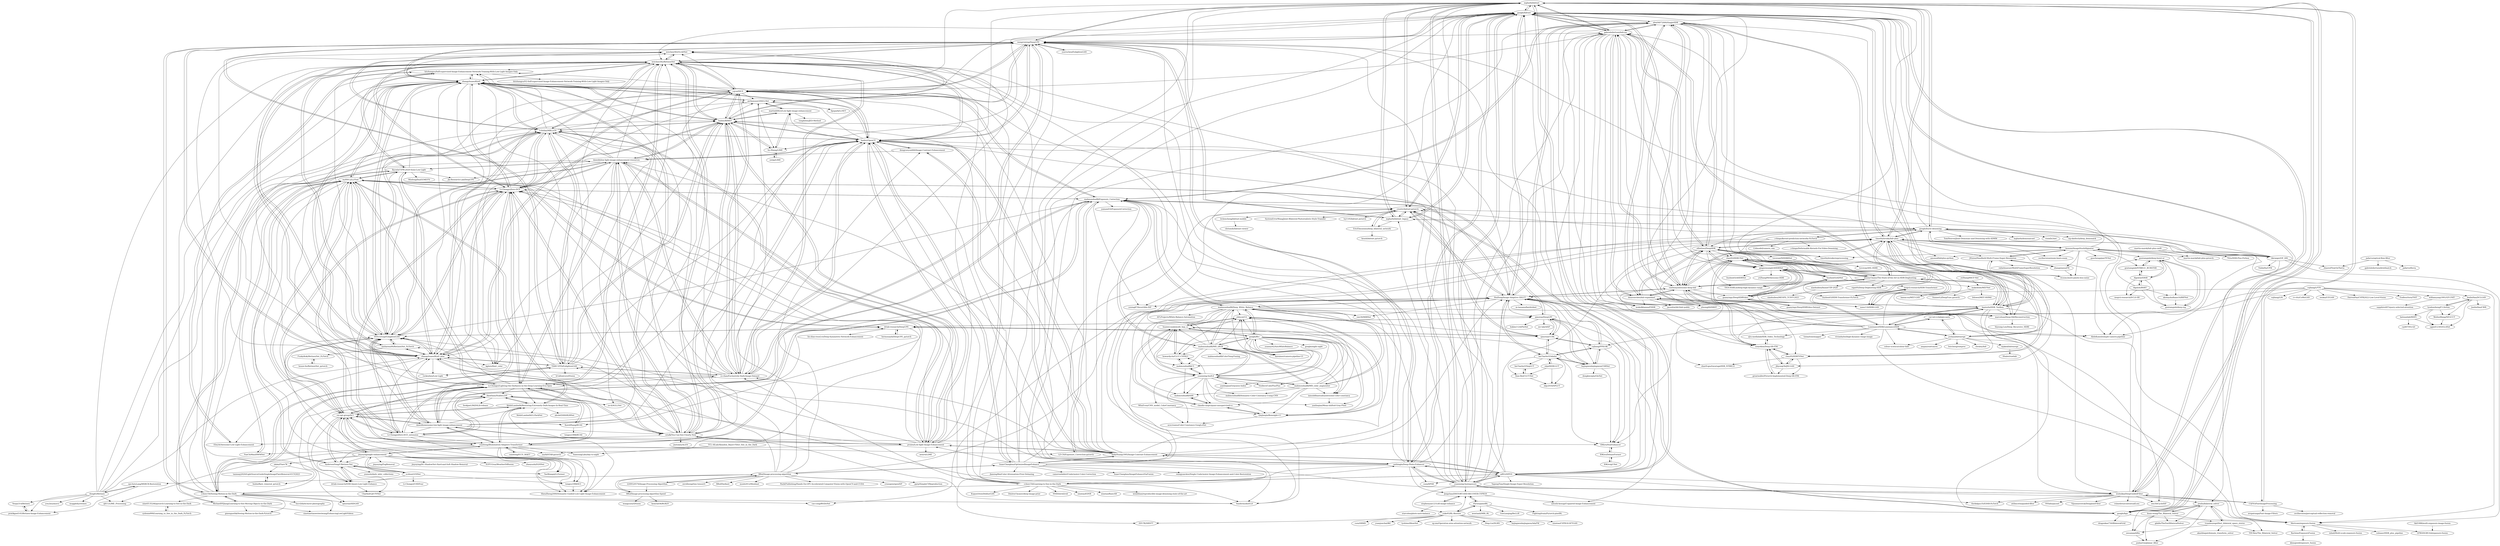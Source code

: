digraph G {
"mgharbi/hdrnet" -> "google/hdrnet"
"mgharbi/hdrnet" -> "mgharbi/hdrnet_legacy"
"mgharbi/hdrnet" -> "wangruixing/DeepUPE"
"mgharbi/hdrnet" -> "google/bgu"
"mgharbi/hdrnet" -> "creotiv/hdrnet-pytorch"
"mgharbi/hdrnet" -> "yuanming-hu/exposure"
"mgharbi/hdrnet" -> "wuhuikai/DeepGuidedFilter"
"mgharbi/hdrnet" -> "timothybrooks/hdr-plus"
"mgharbi/hdrnet" -> "google/burst-denoising"
"mgharbi/hdrnet" -> "gabrieleilertsen/hdrcnn"
"mgharbi/hdrnet" -> "HuiZeng/Image-Adaptive-3DLUT"
"mgharbi/hdrnet" -> "aiff22/DPED"
"mgharbi/hdrnet" -> "csjcai/SICE"
"mgharbi/hdrnet" -> "CQFIO/FastImageProcessing"
"mgharbi/hdrnet" -> "baidut/OpenCE"
"cchen156/Learning-to-See-in-the-Dark" -> "weichen582/RetinexNet"
"cchen156/Learning-to-See-in-the-Dark" -> "google/hdrnet"
"cchen156/Learning-to-See-in-the-Dark" -> "wenbihan/reproducible-image-denoising-state-of-the-art" ["e"=1]
"cchen156/Learning-to-See-in-the-Dark" -> "aiff22/DPED"
"cchen156/Learning-to-See-in-the-Dark" -> "KupynOrest/DeblurGAN" ["e"=1]
"cchen156/Learning-to-See-in-the-Dark" -> "wangruixing/DeepUPE"
"cchen156/Learning-to-See-in-the-Dark" -> "cchen156/Seeing-Motion-in-the-Dark"
"cchen156/Learning-to-See-in-the-Dark" -> "cs-chan/Exclusively-Dark-Image-Dataset"
"cchen156/Learning-to-See-in-the-Dark" -> "DmitryUlyanov/deep-image-prior" ["e"=1]
"cchen156/Learning-to-See-in-the-Dark" -> "baidut/OpenCE"
"cchen156/Learning-to-See-in-the-Dark" -> "Li-Chongyi/Zero-DCE"
"cchen156/Learning-to-See-in-the-Dark" -> "NVIDIA/vid2vid" ["e"=1]
"cchen156/Learning-to-See-in-the-Dark" -> "xinntao/EDVR" ["e"=1]
"cchen156/Learning-to-See-in-the-Dark" -> "nothinglo/Deep-Photo-Enhancer"
"cchen156/Learning-to-See-in-the-Dark" -> "xinntao/BasicSR" ["e"=1]
"IDKiro/DehazeFormer" -> "IDKiro/gUNet"
"IDKiro/DehazeFormer" -> "IDKiro/StarEnhancer"
"chxy95/HDRUNet" -> "qingsenyangit/AHDRNet"
"chxy95/HDRUNet" -> "chxy95/HDRTVNet"
"chxy95/HDRUNet" -> "liuzhen03/ADNet"
"chxy95/HDRUNet" -> "sharif-apu/twostageHDR_NTIRE21"
"chxy95/HDRUNet" -> "guanyingc/DeepHDRVideo"
"chxy95/HDRUNet" -> "marcelsan/Deep-HdrReconstruction"
"chxy95/HDRUNet" -> "JihyongOh/JSI-GAN"
"chxy95/HDRUNet" -> "vinthony/awesome-deep-hdr"
"chxy95/HDRUNet" -> "nonu116/HDR-GAN"
"chxy95/HDRUNet" -> "sooyekim/Deep-SR-ITM"
"dawnlh/awesome-low-light-image-enhancement" -> "Li-Chongyi/Lighting-the-Darkness-in-the-Deep-Learning-Era-Open"
"dawnlh/awesome-low-light-image-enhancement" -> "vis-opt-group/SCI"
"dawnlh/awesome-low-light-image-enhancement" -> "wyf0912/LLFlow"
"dawnlh/awesome-low-light-image-enhancement" -> "cuiziteng/Illumination-Adaptive-Transformer"
"dawnlh/awesome-low-light-image-enhancement" -> "VITA-Group/EnlightenGAN"
"dawnlh/awesome-low-light-image-enhancement" -> "Li-Chongyi/Zero-DCE"
"dawnlh/awesome-low-light-image-enhancement" -> "pvnieo/Low-light-Image-Enhancement"
"dawnlh/awesome-low-light-image-enhancement" -> "baidut/OpenCE"
"dawnlh/awesome-low-light-image-enhancement" -> "weichen582/RetinexNet"
"dawnlh/awesome-low-light-image-enhancement" -> "cxtalk/You-Can-See-Clearly-Now"
"dawnlh/awesome-low-light-image-enhancement" -> "MohitLamba94/Restoring-Extremely-Dark-Images-In-Real-Time"
"dawnlh/awesome-low-light-image-enhancement" -> "Li-Chongyi/Zero-DCE_extension"
"dawnlh/awesome-low-light-image-enhancement" -> "zhangyhuaee/KinD_plus"
"dawnlh/awesome-low-light-image-enhancement" -> "dvlab-research/DeepUPE"
"dawnlh/awesome-low-light-image-enhancement" -> "baidut/BIMEF"
"nothinglo/Deep-Photo-Enhancer" -> "aiff22/DPED"
"nothinglo/Deep-Photo-Enhancer" -> "google/hdrnet"
"nothinglo/Deep-Photo-Enhancer" -> "yuanming-hu/exposure"
"nothinglo/Deep-Photo-Enhancer" -> "wangruixing/DeepUPE"
"nothinglo/Deep-Photo-Enhancer" -> "weichen582/RetinexNet"
"nothinglo/Deep-Photo-Enhancer" -> "Jongchan/DISTORT-AND-RECOVER-CVPR18"
"nothinglo/Deep-Photo-Enhancer" -> "mgharbi/hdrnet"
"nothinglo/Deep-Photo-Enhancer" -> "csjcai/SICE"
"nothinglo/Deep-Photo-Enhancer" -> "baidut/OpenCE"
"nothinglo/Deep-Photo-Enhancer" -> "gabrieleilertsen/hdrcnn"
"nothinglo/Deep-Photo-Enhancer" -> "AndyHuang1995/Image-Contrast-Enhancement"
"nothinglo/Deep-Photo-Enhancer" -> "ZZUTK/SRNTT" ["e"=1]
"nothinglo/Deep-Photo-Enhancer" -> "TAMU-VITA/EnlightenGAN"
"nothinglo/Deep-Photo-Enhancer" -> "cszn/DPSR" ["e"=1]
"nothinglo/Deep-Photo-Enhancer" -> "mgharbi/hdrnet_legacy"
"yuanming-hu/exposure" -> "nothinglo/Deep-Photo-Enhancer"
"yuanming-hu/exposure" -> "mgharbi/hdrnet"
"yuanming-hu/exposure" -> "google/hdrnet"
"yuanming-hu/exposure" -> "Jongchan/DISTORT-AND-RECOVER-CVPR18"
"yuanming-hu/exposure" -> "wangruixing/DeepUPE"
"yuanming-hu/exposure" -> "HuiZeng/Image-Adaptive-3DLUT"
"yuanming-hu/exposure" -> "wuhuikai/DeepGuidedFilter"
"yuanming-hu/exposure" -> "gabrieleilertsen/hdrcnn"
"yuanming-hu/exposure" -> "baidut/OpenCE"
"yuanming-hu/exposure" -> "google/bgu"
"yuanming-hu/exposure" -> "mahmoudnafifi/Exposure_Correction"
"yuanming-hu/exposure" -> "timothybrooks/hdr-plus"
"yuanming-hu/exposure" -> "mahmoudnafifi/Deep_White_Balance"
"yuanming-hu/exposure" -> "yuke93/RL-Restore"
"yuanming-hu/exposure" -> "aiff22/DPED"
"AndersonYong/URetinex-Net" -> "dvlab-research/SNR-Aware-Low-Light-Enhance"
"AndersonYong/URetinex-Net" -> "TaoWangzj/LLFormer"
"AndersonYong/URetinex-Net" -> "vis-opt-group/SCI"
"AndersonYong/URetinex-Net" -> "CharlieZCJ/UTVNet"
"AndersonYong/URetinex-Net" -> "wyf0912/LLFlow"
"AndersonYong/URetinex-Net" -> "ymmshi/dark_infer_collections"
"AndersonYong/URetinex-Net" -> "sczhou/LEDNet"
"Li-Chongyi/Lighting-the-Darkness-in-the-Deep-Learning-Era-Open" -> "Li-Chongyi/Zero-DCE"
"Li-Chongyi/Lighting-the-Darkness-in-the-Deep-Learning-Era-Open" -> "Li-Chongyi/Zero-DCE_extension"
"Li-Chongyi/Lighting-the-Darkness-in-the-Deep-Learning-Era-Open" -> "dawnlh/awesome-low-light-image-enhancement"
"Li-Chongyi/Lighting-the-Darkness-in-the-Deep-Learning-Era-Open" -> "VITA-Group/EnlightenGAN"
"Li-Chongyi/Lighting-the-Darkness-in-the-Deep-Learning-Era-Open" -> "dawnlh/low-light-image-enhancement-resources"
"Li-Chongyi/Lighting-the-Darkness-in-the-Deep-Learning-Era-Open" -> "vis-opt-group/SCI"
"Li-Chongyi/Lighting-the-Darkness-in-the-Deep-Learning-Era-Open" -> "cxtalk/You-Can-See-Clearly-Now"
"Li-Chongyi/Lighting-the-Darkness-in-the-Deep-Learning-Era-Open" -> "wyf0912/LLFlow"
"Li-Chongyi/Lighting-the-Darkness-in-the-Deep-Learning-Era-Open" -> "weichen582/RetinexNet"
"Li-Chongyi/Lighting-the-Darkness-in-the-Deep-Learning-Era-Open" -> "cuiziteng/Illumination-Adaptive-Transformer"
"Li-Chongyi/Lighting-the-Darkness-in-the-Deep-Learning-Era-Open" -> "zhangyhuaee/KinD"
"Li-Chongyi/Lighting-the-Darkness-in-the-Deep-Learning-Era-Open" -> "Vandermode/ELD" ["e"=1]
"Li-Chongyi/Lighting-the-Darkness-in-the-Deep-Learning-Era-Open" -> "MohitLamba94/Restoring-Extremely-Dark-Images-In-Real-Time"
"Li-Chongyi/Lighting-the-Darkness-in-the-Deep-Learning-Era-Open" -> "zkawfanx/StableLLVE"
"Li-Chongyi/Lighting-the-Darkness-in-the-Deep-Learning-Era-Open" -> "baidut/OpenCE"
"Li-Chongyi/Zero-DCE_extension" -> "Li-Chongyi/Zero-DCE"
"Li-Chongyi/Zero-DCE_extension" -> "Li-Chongyi/Lighting-the-Darkness-in-the-Deep-Learning-Era-Open"
"Li-Chongyi/Zero-DCE_extension" -> "vis-opt-group/SCI"
"Li-Chongyi/Zero-DCE_extension" -> "VITA-Group/EnlightenGAN"
"Li-Chongyi/Zero-DCE_extension" -> "zhangyhuaee/KinD_plus"
"Li-Chongyi/Zero-DCE_extension" -> "mahmoudnafifi/Exposure_Correction"
"Li-Chongyi/Zero-DCE_extension" -> "cuiziteng/Illumination-Adaptive-Transformer"
"Li-Chongyi/Zero-DCE_extension" -> "zhangyhuaee/KinD"
"Li-Chongyi/Zero-DCE_extension" -> "zkawfanx/StableLLVE"
"Li-Chongyi/Zero-DCE_extension" -> "tengyu1998/SCI"
"Li-Chongyi/Zero-DCE_extension" -> "IDKiro/StarEnhancer"
"aasharma90/RetinexNet_PyTorch" -> "weichen582/RetinexNet"
"aasharma90/RetinexNet_PyTorch" -> "FunkyKoki/RetinexNet_PyTorch"
"aasharma90/RetinexNet_PyTorch" -> "zhangyhuaee/KinD_plus"
"aasharma90/RetinexNet_PyTorch" -> "VITA-Group/EnlightenGAN"
"dvlab-research/DeepUPE" -> "hermosayhl/DeepUPE_pytorch"
"dvlab-research/DeepUPE" -> "sjmoran/DeepLPF"
"dvlab-research/DeepUPE" -> "zzyfd/STAR-pytorch"
"dvlab-research/DeepUPE" -> "wyf0912/LLFlow"
"dvlab-research/DeepUPE" -> "hejingwenhejingwen/CSRNet"
"dvlab-research/DeepUPE" -> "VITA-Group/EnlightenGAN"
"dvlab-research/DeepUPE" -> "lin-zhao-resoLve/Deep-Symmetric-Network-Enhancement"
"dvlab-research/DeepUPE" -> "sjmoran/CURL"
"cs-chan/Exclusively-Dark-Image-Dataset" -> "weichen582/RetinexNet"
"cs-chan/Exclusively-Dark-Image-Dataset" -> "wangruixing/DeepUPE"
"cs-chan/Exclusively-Dark-Image-Dataset" -> "csjcai/SICE"
"cs-chan/Exclusively-Dark-Image-Dataset" -> "zhangyhuaee/KinD"
"cs-chan/Exclusively-Dark-Image-Dataset" -> "weichen582/GLADNet"
"cs-chan/Exclusively-Dark-Image-Dataset" -> "baidut/OpenCE"
"cs-chan/Exclusively-Dark-Image-Dataset" -> "baidut/BIMEF"
"cs-chan/Exclusively-Dark-Image-Dataset" -> "dawnlh/low-light-image-enhancement-resources"
"cs-chan/Exclusively-Dark-Image-Dataset" -> "cchen156/Seeing-Motion-in-the-Dark"
"cs-chan/Exclusively-Dark-Image-Dataset" -> "TAMU-VITA/EnlightenGAN"
"cs-chan/Exclusively-Dark-Image-Dataset" -> "zhangyhuaee/KinD_plus"
"cs-chan/Exclusively-Dark-Image-Dataset" -> "Li-Chongyi/Zero-DCE"
"cs-chan/Exclusively-Dark-Image-Dataset" -> "Lvfeifan/MBLLEN"
"cs-chan/Exclusively-Dark-Image-Dataset" -> "Li-Chongyi/Lighting-the-Darkness-in-the-Deep-Learning-Era-Open"
"cs-chan/Exclusively-Dark-Image-Dataset" -> "pythonuser200/LLNet"
"LuminanceHDR/LuminanceHDR" -> "jcelaya/hdrmerge"
"LuminanceHDR/LuminanceHDR" -> "banterle/HDR_Toolbox"
"LuminanceHDR/LuminanceHDR" -> "cnr-isti-vclab/piccante"
"LuminanceHDR/LuminanceHDR" -> "timothybrooks/hdr-plus"
"LuminanceHDR/LuminanceHDR" -> "gabrieleilertsen/hdrcnn"
"LuminanceHDR/LuminanceHDR" -> "google/hdrnet"
"LuminanceHDR/LuminanceHDR" -> "vivianhylee/high-dynamic-range-image"
"LuminanceHDR/LuminanceHDR" -> "colour-science/colour-hdri"
"LuminanceHDR/LuminanceHDR" -> "alex04072000/SingleHDR"
"LuminanceHDR/LuminanceHDR" -> "mgharbi/hdrnet"
"LuminanceHDR/LuminanceHDR" -> "dmarnerides/hdr-expandnet"
"LuminanceHDR/LuminanceHDR" -> "sjtu-medialab/HDR_Video_Technology"
"LuminanceHDR/LuminanceHDR" -> "tizian/tonemapper" ["e"=1]
"LuminanceHDR/LuminanceHDR" -> "google/bgu"
"LuminanceHDR/LuminanceHDR" -> "AbdoKamel/simple-camera-pipeline" ["e"=1]
"BBuf/Image-processing-algorithm" -> "BBuf/Image-processing-algorithm-Speed"
"BBuf/Image-processing-algorithm" -> "IsaacChanghau/OptimizedImageEnhance"
"BBuf/Image-processing-algorithm" -> "dengyueyun666/Image-Contrast-Enhancement"
"BBuf/Image-processing-algorithm" -> "baidut/OpenCE"
"BBuf/Image-processing-algorithm" -> "BBuf/Darknet" ["e"=1]
"BBuf/Image-processing-algorithm" -> "msnh2012/Msnhnet" ["e"=1]
"BBuf/Image-processing-algorithm" -> "upcAutoLang/MSRCR-Restoration"
"BBuf/Image-processing-algorithm" -> "2209520576/Image-Processing-Algorithm"
"BBuf/Image-processing-algorithm" -> "PacktPublishing/Hands-On-GPU-Accelerated-Computer-Vision-with-OpenCV-and-CUDA" ["e"=1]
"BBuf/Image-processing-algorithm" -> "HuiZeng/Image-Adaptive-3DLUT"
"BBuf/Image-processing-algorithm" -> "cruxopen/openISP" ["e"=1]
"BBuf/Image-processing-algorithm" -> "dawnlh/low-light-image-enhancement-resources"
"BBuf/Image-processing-algorithm" -> "pprp/SimpleCVReproduction" ["e"=1]
"BBuf/Image-processing-algorithm" -> "google/hdrnet"
"BBuf/Image-processing-algorithm" -> "zerollzeng/tiny-tensorrt" ["e"=1]
"banterle/HDR_Toolbox" -> "cnr-isti-vclab/piccante"
"banterle/HDR_Toolbox" -> "LuminanceHDR/LuminanceHDR"
"banterle/HDR_Toolbox" -> "JimmyChame/The-State-of-the-Art-in-HDR-Deghosting"
"banterle/HDR_Toolbox" -> "vinthony/awesome-deep-hdr"
"banterle/HDR_Toolbox" -> "gabrieleilertsen/hdrcnn"
"banterle/HDR_Toolbox" -> "dmarnerides/hdr-expandnet"
"banterle/HDR_Toolbox" -> "google/hdrnet"
"banterle/HDR_Toolbox" -> "timothybrooks/hdr-plus"
"banterle/HDR_Toolbox" -> "alex04072000/SingleHDR"
"banterle/HDR_Toolbox" -> "sooyekim/Deep-SR-ITM"
"banterle/HDR_Toolbox" -> "google/bgu"
"banterle/HDR_Toolbox" -> "creotiv/hdrnet-pytorch"
"banterle/HDR_Toolbox" -> "Mericam/exposure-fusion"
"banterle/HDR_Toolbox" -> "chxy95/HDRTVNet"
"banterle/HDR_Toolbox" -> "marcelsan/Deep-HdrReconstruction"
"kunzmi/ImageStackAlignator" -> "JVision/Handheld-Multi-Frame-Super-Resolution"
"kunzmi/ImageStackAlignator" -> "timothybrooks/hdr-plus"
"kunzmi/ImageStackAlignator" -> "ricsonc/more-pixels-less-noise"
"kunzmi/ImageStackAlignator" -> "goutamgmb/deep-burst-sr"
"kunzmi/ImageStackAlignator" -> "zhangxiaoya/FB"
"kunzmi/ImageStackAlignator" -> "goutamgmb/NTIRE21_BURSTSR"
"kunzmi/ImageStackAlignator" -> "timothybrooks/unprocessing" ["e"=1]
"kunzmi/ImageStackAlignator" -> "amonod/hdrplus-python"
"kunzmi/ImageStackAlignator" -> "ceciliavision/zoom-learn-zoom" ["e"=1]
"kunzmi/ImageStackAlignator" -> "martin-marek/hdr-plus-pytorch"
"kunzmi/ImageStackAlignator" -> "guochengqian/TENet" ["e"=1]
"kunzmi/ImageStackAlignator" -> "google/burst-denoising"
"kunzmi/ImageStackAlignator" -> "google/hdrnet"
"kunzmi/ImageStackAlignator" -> "AbdoKamel/simple-camera-pipeline" ["e"=1]
"kunzmi/ImageStackAlignator" -> "tikroeger/OF_DIS"
"Elin24/Awesome-Low-Light-Enhancement" -> "hitzhangyu/Self-supervised-Image-Enhancement-Network-Training-With-Low-Light-Images-Only"
"HuiZeng/Image-Adaptive-3DLUT" -> "google/hdrnet"
"HuiZeng/Image-Adaptive-3DLUT" -> "ImCharlesY/AdaInt"
"HuiZeng/Image-Adaptive-3DLUT" -> "creotiv/hdrnet-pytorch"
"HuiZeng/Image-Adaptive-3DLUT" -> "mahmoudnafifi/Deep_White_Balance"
"HuiZeng/Image-Adaptive-3DLUT" -> "hejingwenhejingwen/CSRNet"
"HuiZeng/Image-Adaptive-3DLUT" -> "csjliang/PPR10K"
"HuiZeng/Image-Adaptive-3DLUT" -> "m-tassano/fastdvdnet" ["e"=1]
"HuiZeng/Image-Adaptive-3DLUT" -> "mahmoudnafifi/Exposure_Correction"
"HuiZeng/Image-Adaptive-3DLUT" -> "vinthony/awesome-deep-hdr"
"HuiZeng/Image-Adaptive-3DLUT" -> "swz30/MIRNet" ["e"=1]
"HuiZeng/Image-Adaptive-3DLUT" -> "alex04072000/SingleHDR"
"HuiZeng/Image-Adaptive-3DLUT" -> "sjmoran/DeepLPF"
"HuiZeng/Image-Adaptive-3DLUT" -> "sjmoran/CURL"
"HuiZeng/Image-Adaptive-3DLUT" -> "yzxing87/Invertible-ISP" ["e"=1]
"HuiZeng/Image-Adaptive-3DLUT" -> "swz30/CycleISP" ["e"=1]
"timothybrooks/hdr-plus" -> "kunzmi/ImageStackAlignator"
"timothybrooks/hdr-plus" -> "google/hdrnet"
"timothybrooks/hdr-plus" -> "AbdoKamel/simple-camera-pipeline" ["e"=1]
"timothybrooks/hdr-plus" -> "JimmyChame/The-State-of-the-Art-in-HDR-Deghosting"
"timothybrooks/hdr-plus" -> "amonod/hdrplus-python"
"timothybrooks/hdr-plus" -> "elliottwu/DeepHDR"
"timothybrooks/hdr-plus" -> "google/burst-denoising"
"timothybrooks/hdr-plus" -> "LuminanceHDR/LuminanceHDR"
"timothybrooks/hdr-plus" -> "mgharbi/hdrnet"
"timothybrooks/hdr-plus" -> "jcelaya/hdrmerge"
"timothybrooks/hdr-plus" -> "JVision/Handheld-Multi-Frame-Super-Resolution"
"timothybrooks/hdr-plus" -> "Mericam/exposure-fusion"
"timothybrooks/hdr-plus" -> "banterle/HDR_Toolbox"
"timothybrooks/hdr-plus" -> "vinthony/awesome-deep-hdr"
"timothybrooks/hdr-plus" -> "Vandermode/ELD" ["e"=1]
"aiff22/DPED" -> "nothinglo/Deep-Photo-Enhancer"
"aiff22/DPED" -> "mgharbi/hdrnet"
"aiff22/DPED" -> "google/hdrnet"
"aiff22/DPED" -> "wangruixing/DeepUPE"
"aiff22/DPED" -> "HuiZeng/Image-Adaptive-3DLUT"
"aiff22/DPED" -> "weichen582/RetinexNet"
"aiff22/DPED" -> "baidut/OpenCE"
"aiff22/DPED" -> "AndyHuang1995/Image-Contrast-Enhancement"
"aiff22/DPED" -> "yuanming-hu/exposure"
"aiff22/DPED" -> "thstkdgus35/EDSR-PyTorch" ["e"=1]
"aiff22/DPED" -> "wuhuikai/DeepGuidedFilter"
"aiff22/DPED" -> "cchen156/Learning-to-See-in-the-Dark"
"aiff22/DPED" -> "gabrieleilertsen/hdrcnn"
"aiff22/DPED" -> "YapengTian/Single-Image-Super-Resolution" ["e"=1]
"aiff22/DPED" -> "cszn/DPSR" ["e"=1]
"rfuruta/pixelRL" -> "FightingSrain/Pytorch-pixelRL"
"rfuruta/pixelRL" -> "Jongchan/DISTORT-AND-RECOVER-CVPR18"
"rfuruta/pixelRL" -> "wentianli/MRI_RL"
"rfuruta/pixelRL" -> "yuke93/RL-Restore"
"rfuruta/pixelRL" -> "GuoLanqing/ReLLIE" ["e"=1]
"FanChiMao/HWMNet" -> "wyf0912/LLFlow"
"cxtalk/You-Can-See-Clearly-Now" -> "dawnlh/low-light-image-enhancement-resources"
"cxtalk/You-Can-See-Clearly-Now" -> "Li-Chongyi/Lighting-the-Darkness-in-the-Deep-Learning-Era-Open"
"cxtalk/You-Can-See-Clearly-Now" -> "baidut/BIMEF"
"cxtalk/You-Can-See-Clearly-Now" -> "zhangyhuaee/KinD"
"cxtalk/You-Can-See-Clearly-Now" -> "weichen582/RetinexNet"
"cxtalk/You-Can-See-Clearly-Now" -> "pvnieo/Low-light-Image-Enhancement"
"cxtalk/You-Can-See-Clearly-Now" -> "zhangyhuaee/KinD_plus"
"cxtalk/You-Can-See-Clearly-Now" -> "Li-Chongyi/Zero-DCE"
"cxtalk/You-Can-See-Clearly-Now" -> "hitzhangyu/Self-supervised-Image-Enhancement-Network-Training-With-Low-Light-Images-Only"
"cxtalk/You-Can-See-Clearly-Now" -> "Elin24/Awesome-Low-Light-Enhancement"
"cxtalk/You-Can-See-Clearly-Now" -> "Vandermode/ELD" ["e"=1]
"cxtalk/You-Can-See-Clearly-Now" -> "Lvfeifan/MBLLEN"
"cxtalk/You-Can-See-Clearly-Now" -> "baidut/OpenCE"
"cxtalk/You-Can-See-Clearly-Now" -> "Justones/ALEN"
"cxtalk/You-Can-See-Clearly-Now" -> "VITA-Group/EnlightenGAN"
"CQFIO/FastImageProcessing" -> "mgharbi/hdrnet"
"CQFIO/FastImageProcessing" -> "wuhuikai/DeepGuidedFilter"
"CQFIO/FastImageProcessing" -> "nrupatunga/Fast-Image-Filters"
"CQFIO/FastImageProcessing" -> "ceciliavision/perceptual-reflection-removal" ["e"=1]
"VITA-Group/EnlightenGAN" -> "Li-Chongyi/Zero-DCE"
"VITA-Group/EnlightenGAN" -> "Li-Chongyi/Lighting-the-Darkness-in-the-Deep-Learning-Era-Open"
"VITA-Group/EnlightenGAN" -> "weichen582/RetinexNet"
"VITA-Group/EnlightenGAN" -> "wyf0912/LLFlow"
"VITA-Group/EnlightenGAN" -> "zhangyhuaee/KinD"
"VITA-Group/EnlightenGAN" -> "zhangyhuaee/KinD_plus"
"VITA-Group/EnlightenGAN" -> "aasharma90/RetinexNet_PyTorch"
"VITA-Group/EnlightenGAN" -> "dawnlh/awesome-low-light-image-enhancement"
"VITA-Group/EnlightenGAN" -> "vis-opt-group/SCI"
"VITA-Group/EnlightenGAN" -> "Li-Chongyi/Zero-DCE_extension"
"VITA-Group/EnlightenGAN" -> "dvlab-research/DeepUPE"
"VITA-Group/EnlightenGAN" -> "dawnlh/low-light-image-enhancement-resources"
"VITA-Group/EnlightenGAN" -> "Lvfeifan/MBLLEN"
"VITA-Group/EnlightenGAN" -> "hitzhangyu/Self-supervised-Image-Enhancement-Network-Training-With-Low-Light-Images-Only"
"VITA-Group/EnlightenGAN" -> "flyywh/CVPR-2020-Semi-Low-Light"
"dongb5/Retinex" -> "weichen582/RetinexNet"
"dongb5/Retinex" -> "muggledy/retinex"
"dongb5/Retinex" -> "upcAutoLang/MSRCR-Restoration"
"dongb5/Retinex" -> "pratikgoel145/Retinex-Image-Enhancement"
"dongb5/Retinex" -> "zhangyhuaee/KinD_plus"
"dongb5/Retinex" -> "zj611/LIME_Processing"
"dongb5/Retinex" -> "Vespa314/Retinex"
"dongb5/Retinex" -> "zhangyhuaee/KinD"
"dongb5/Retinex" -> "baidut/BIMEF"
"dongb5/Retinex" -> "Lvfeifan/MBLLEN"
"dongb5/Retinex" -> "you2mu/msrcr"
"Algolzw/EBSR" -> "goutamgmb/NTIRE21_BURSTSR"
"Algolzw/EBSR" -> "goutamgmb/deep-burst-sr"
"Algolzw/EBSR" -> "goutamgmb/deep-rep"
"Algolzw/EBSR" -> "Algolzw/BSRT"
"Algolzw/EBSR" -> "megvii-research/DCLS-SR" ["e"=1]
"TCL-AILab/Abandon_Bayer-Filter_See_in_the_Dark" -> "SamsungLabs/day-to-night"
"cuiziteng/Illumination-Adaptive-Transformer" -> "wyf0912/LLFlow"
"cuiziteng/Illumination-Adaptive-Transformer" -> "vis-opt-group/SCI"
"cuiziteng/Illumination-Adaptive-Transformer" -> "MohitLamba94/Restoring-Extremely-Dark-Images-In-Real-Time"
"cuiziteng/Illumination-Adaptive-Transformer" -> "TaoWangzj/LLFormer"
"cuiziteng/Illumination-Adaptive-Transformer" -> "cuiziteng/ICCV_MAET"
"cuiziteng/Illumination-Adaptive-Transformer" -> "SamsungLabs/day-to-night"
"cuiziteng/Illumination-Adaptive-Transformer" -> "dawnlh/awesome-low-light-image-enhancement"
"cuiziteng/Illumination-Adaptive-Transformer" -> "jinyeying/night-enhancement"
"cuiziteng/Illumination-Adaptive-Transformer" -> "mahmoudnafifi/Exposure_Correction"
"cuiziteng/Illumination-Adaptive-Transformer" -> "zzyfd/STAR-pytorch"
"cuiziteng/Illumination-Adaptive-Transformer" -> "Li-Chongyi/Lighting-the-Darkness-in-the-Deep-Learning-Era-Open"
"cuiziteng/Illumination-Adaptive-Transformer" -> "LZ-CH/Exposure_Correction-pytorch"
"cuiziteng/Illumination-Adaptive-Transformer" -> "FanChiMao/HWMNet"
"cuiziteng/Illumination-Adaptive-Transformer" -> "ShenZheng2000/Semantic-Guided-Low-Light-Image-Enhancement"
"cuiziteng/Illumination-Adaptive-Transformer" -> "AndersonYong/URetinex-Net"
"wyf0912/LLFlow" -> "cuiziteng/Illumination-Adaptive-Transformer"
"wyf0912/LLFlow" -> "FanChiMao/HWMNet"
"wyf0912/LLFlow" -> "vis-opt-group/SCI"
"wyf0912/LLFlow" -> "Li-Chongyi/Lighting-the-Darkness-in-the-Deep-Learning-Era-Open"
"wyf0912/LLFlow" -> "Li-Chongyi/Zero-DCE"
"wyf0912/LLFlow" -> "VITA-Group/EnlightenGAN"
"wyf0912/LLFlow" -> "AndersonYong/URetinex-Net"
"wyf0912/LLFlow" -> "flyywh/CVPR-2020-Semi-Low-Light"
"wyf0912/LLFlow" -> "KarelZhang/RUAS"
"wyf0912/LLFlow" -> "MohitLamba94/Restoring-Extremely-Dark-Images-In-Real-Time"
"wyf0912/LLFlow" -> "ShenZheng2000/Semantic-Guided-Low-Light-Image-Enhancement"
"wyf0912/LLFlow" -> "sjmoran/DeepLPF"
"wyf0912/LLFlow" -> "zhangyhuaee/KinD"
"wyf0912/LLFlow" -> "dvlab-research/DeepUPE"
"wyf0912/LLFlow" -> "dvlab-research/SNR-Aware-Low-Light-Enhance"
"gabrieleilertsen/hdrcnn" -> "elliottwu/DeepHDR"
"gabrieleilertsen/hdrcnn" -> "alex04072000/SingleHDR"
"gabrieleilertsen/hdrcnn" -> "dmarnerides/hdr-expandnet"
"gabrieleilertsen/hdrcnn" -> "vinthony/awesome-deep-hdr"
"gabrieleilertsen/hdrcnn" -> "google/hdrnet"
"gabrieleilertsen/hdrcnn" -> "ybsong00/DRHT"
"gabrieleilertsen/hdrcnn" -> "banterle/HDR_Toolbox"
"gabrieleilertsen/hdrcnn" -> "JimmyChame/The-State-of-the-Art-in-HDR-Deghosting"
"gabrieleilertsen/hdrcnn" -> "qingsenyangit/AHDRNet"
"gabrieleilertsen/hdrcnn" -> "mgharbi/hdrnet"
"gabrieleilertsen/hdrcnn" -> "sooyekim/Deep-SR-ITM"
"gabrieleilertsen/hdrcnn" -> "wangruixing/DeepUPE"
"gabrieleilertsen/hdrcnn" -> "mukulkhanna/FHDR"
"gabrieleilertsen/hdrcnn" -> "csjcai/SICE"
"gabrieleilertsen/hdrcnn" -> "jacenfox/ldr2hdr-public"
"vis-opt-group/SCI" -> "cuiziteng/Illumination-Adaptive-Transformer"
"vis-opt-group/SCI" -> "wyf0912/LLFlow"
"vis-opt-group/SCI" -> "Li-Chongyi/Lighting-the-Darkness-in-the-Deep-Learning-Era-Open"
"vis-opt-group/SCI" -> "AndersonYong/URetinex-Net"
"vis-opt-group/SCI" -> "jinyeying/night-enhancement"
"vis-opt-group/SCI" -> "Li-Chongyi/Zero-DCE_extension"
"vis-opt-group/SCI" -> "tengyu1998/SCI"
"vis-opt-group/SCI" -> "Li-Chongyi/Zero-DCE"
"vis-opt-group/SCI" -> "dvlab-research/SNR-Aware-Low-Light-Enhance"
"vis-opt-group/SCI" -> "MohitLamba94/Restoring-Extremely-Dark-Images-In-Real-Time"
"vis-opt-group/SCI" -> "dawnlh/awesome-low-light-image-enhancement"
"vis-opt-group/SCI" -> "zkawfanx/StableLLVE"
"vis-opt-group/SCI" -> "VITA-Group/EnlightenGAN"
"vis-opt-group/SCI" -> "KarelZhang/RUAS"
"vis-opt-group/SCI" -> "ShenZheng2000/Semantic-Guided-Low-Light-Image-Enhancement"
"tvandenzegel/fast_bilateral_space_stereo" -> "THUKey/The_Bilateral_Solver"
"tvandenzegel/fast_bilateral_space_stereo" -> "uwsampa/hfbs"
"tvandenzegel/fast_bilateral_space_stereo" -> "akashbapat/domain_transform_solver"
"tvandenzegel/fast_bilateral_space_stereo" -> "poolio/bilateral_solver"
"alex04072000/SingleHDR" -> "vinthony/awesome-deep-hdr"
"alex04072000/SingleHDR" -> "gabrieleilertsen/hdrcnn"
"alex04072000/SingleHDR" -> "mukulkhanna/FHDR"
"alex04072000/SingleHDR" -> "chxy95/HDRUNet"
"alex04072000/SingleHDR" -> "marcelsan/Deep-HdrReconstruction"
"alex04072000/SingleHDR" -> "elliottwu/DeepHDR"
"alex04072000/SingleHDR" -> "qingsenyangit/AHDRNet"
"alex04072000/SingleHDR" -> "dmarnerides/hdr-expandnet"
"alex04072000/SingleHDR" -> "google/hdrnet"
"alex04072000/SingleHDR" -> "JimmyChame/The-State-of-the-Art-in-HDR-Deghosting"
"alex04072000/SingleHDR" -> "Vandermode/ELD" ["e"=1]
"alex04072000/SingleHDR" -> "banterle/HDR_Toolbox"
"alex04072000/SingleHDR" -> "HuiZeng/Image-Adaptive-3DLUT"
"alex04072000/SingleHDR" -> "sooyekim/Deep-SR-ITM"
"alex04072000/SingleHDR" -> "mahmoudnafifi/Exposure_Correction"
"csjcai/SICE" -> "baidut/OpenCE"
"csjcai/SICE" -> "weichen582/RetinexNet"
"csjcai/SICE" -> "zhangyhuaee/KinD"
"csjcai/SICE" -> "baidut/BIMEF"
"csjcai/SICE" -> "cs-chan/Exclusively-Dark-Image-Dataset"
"csjcai/SICE" -> "pythonuser200/LLNet"
"csjcai/SICE" -> "wangruixing/DeepUPE"
"csjcai/SICE" -> "mahmoudnafifi/Exposure_Correction"
"csjcai/SICE" -> "Li-Chongyi/Zero-DCE"
"csjcai/SICE" -> "weichen582/GLADNet"
"csjcai/SICE" -> "zhangyhuaee/KinD_plus"
"csjcai/SICE" -> "kglore/llnet_color"
"csjcai/SICE" -> "VITA-Group/EnlightenGAN"
"csjcai/SICE" -> "google/hdrnet"
"csjcai/SICE" -> "hitzhangyu/Self-supervised-Image-Enhancement-Network-Training-With-Low-Light-Images-Only"
"dmarnerides/hdr-expandnet" -> "gabrieleilertsen/hdrcnn"
"dmarnerides/hdr-expandnet" -> "vinthony/awesome-deep-hdr"
"dmarnerides/hdr-expandnet" -> "jacenfox/ldr2hdr-public"
"dmarnerides/hdr-expandnet" -> "elliottwu/DeepHDR"
"dmarnerides/hdr-expandnet" -> "mukulkhanna/FHDR"
"dmarnerides/hdr-expandnet" -> "ybsong00/DRHT"
"dmarnerides/hdr-expandnet" -> "alex04072000/SingleHDR"
"dmarnerides/hdr-expandnet" -> "banterle/HDR_Toolbox"
"dmarnerides/hdr-expandnet" -> "marcelsan/Deep-HdrReconstruction"
"vinthony/awesome-deep-hdr" -> "alex04072000/SingleHDR"
"vinthony/awesome-deep-hdr" -> "chxy95/HDRUNet"
"vinthony/awesome-deep-hdr" -> "gabrieleilertsen/hdrcnn"
"vinthony/awesome-deep-hdr" -> "marcelsan/Deep-HdrReconstruction"
"vinthony/awesome-deep-hdr" -> "JimmyChame/The-State-of-the-Art-in-HDR-Deghosting"
"vinthony/awesome-deep-hdr" -> "elliottwu/DeepHDR"
"vinthony/awesome-deep-hdr" -> "mukulkhanna/FHDR"
"vinthony/awesome-deep-hdr" -> "dmarnerides/hdr-expandnet"
"vinthony/awesome-deep-hdr" -> "qingsenyangit/AHDRNet"
"vinthony/awesome-deep-hdr" -> "google/hdrnet"
"vinthony/awesome-deep-hdr" -> "banterle/HDR_Toolbox"
"vinthony/awesome-deep-hdr" -> "guanyingc/DeepHDRVideo"
"vinthony/awesome-deep-hdr" -> "chxy95/HDRTVNet"
"vinthony/awesome-deep-hdr" -> "timothybrooks/hdr-plus"
"vinthony/awesome-deep-hdr" -> "HuiZeng/Image-Adaptive-3DLUT"
"z-bingo/kernel-prediction-networks-PyTorch" -> "google/burst-denoising"
"z-bingo/kernel-prediction-networks-PyTorch" -> "z-bingo/Deformable-Kernels-For-Video-Denoising"
"z-bingo/kernel-prediction-networks-PyTorch" -> "timothybrooks/unprocessing" ["e"=1]
"z-bingo/kernel-prediction-networks-PyTorch" -> "cao-cong/RViDeNet" ["e"=1]
"z-bingo/kernel-prediction-networks-PyTorch" -> "12dmodel/camera_sim"
"wuhuikai/DeepGuidedFilter" -> "google/hdrnet"
"wuhuikai/DeepGuidedFilter" -> "mgharbi/hdrnet"
"wuhuikai/DeepGuidedFilter" -> "atilimcetin/guided-filter" ["e"=1]
"wuhuikai/DeepGuidedFilter" -> "HuiZeng/Image-Adaptive-3DLUT"
"wuhuikai/DeepGuidedFilter" -> "wangruixing/DeepUPE"
"wuhuikai/DeepGuidedFilter" -> "NVlabs/pacnet" ["e"=1]
"wuhuikai/DeepGuidedFilter" -> "yuanming-hu/exposure"
"wuhuikai/DeepGuidedFilter" -> "poolio/bilateral_solver"
"wuhuikai/DeepGuidedFilter" -> "thstkdgus35/EDSR-PyTorch" ["e"=1]
"wuhuikai/DeepGuidedFilter" -> "Yijunmaverick/DeepJointFilter" ["e"=1]
"wuhuikai/DeepGuidedFilter" -> "roimehrez/contextualLoss" ["e"=1]
"wuhuikai/DeepGuidedFilter" -> "CQFIO/FastImageProcessing"
"wuhuikai/DeepGuidedFilter" -> "gabrieleilertsen/hdrcnn"
"wuhuikai/DeepGuidedFilter" -> "swz30/CycleISP" ["e"=1]
"wuhuikai/DeepGuidedFilter" -> "baidut/OpenCE"
"williamyang1991/GP-UNIT" -> "sapphire497/query-selected-attention" ["e"=1]
"goutamgmb/deep-burst-sr" -> "goutamgmb/deep-rep"
"goutamgmb/deep-burst-sr" -> "goutamgmb/NTIRE21_BURSTSR"
"goutamgmb/deep-burst-sr" -> "Algolzw/EBSR"
"goutamgmb/deep-burst-sr" -> "akshaydudhane16/BIPNet"
"tikroeger/OF_DIS" -> "timothybrooks/hdr-plus"
"tikroeger/OF_DIS" -> "google/burst-denoising"
"tikroeger/OF_DIS" -> "YinlinHu/CPM" ["e"=1]
"tikroeger/OF_DIS" -> "zhaorz/FlowOnTheGo"
"tikroeger/OF_DIS" -> "Mericam/exposure-fusion"
"tikroeger/OF_DIS" -> "poolio/bilateral_solver"
"tikroeger/OF_DIS" -> "creotiv/hdrnet-pytorch"
"tikroeger/OF_DIS" -> "kunzmi/ImageStackAlignator"
"weichen582/RetinexNet" -> "zhangyhuaee/KinD"
"weichen582/RetinexNet" -> "Li-Chongyi/Zero-DCE"
"weichen582/RetinexNet" -> "VITA-Group/EnlightenGAN"
"weichen582/RetinexNet" -> "zhangyhuaee/KinD_plus"
"weichen582/RetinexNet" -> "cs-chan/Exclusively-Dark-Image-Dataset"
"weichen582/RetinexNet" -> "Lvfeifan/MBLLEN"
"weichen582/RetinexNet" -> "wangruixing/DeepUPE"
"weichen582/RetinexNet" -> "baidut/BIMEF"
"weichen582/RetinexNet" -> "baidut/OpenCE"
"weichen582/RetinexNet" -> "aasharma90/RetinexNet_PyTorch"
"weichen582/RetinexNet" -> "weichen582/GLADNet"
"weichen582/RetinexNet" -> "csjcai/SICE"
"weichen582/RetinexNet" -> "Li-Chongyi/Lighting-the-Darkness-in-the-Deep-Learning-Era-Open"
"weichen582/RetinexNet" -> "cxtalk/You-Can-See-Clearly-Now"
"weichen582/RetinexNet" -> "hitzhangyu/Self-supervised-Image-Enhancement-Network-Training-With-Low-Light-Images-Only"
"upcAutoLang/MSRCR-Restoration" -> "dongb5/Retinex"
"upcAutoLang/MSRCR-Restoration" -> "pratikgoel145/Retinex-Image-Enhancement"
"Algolzw/BSRT" -> "Algolzw/EBSR"
"Algolzw/BSRT" -> "goutamgmb/deep-burst-sr"
"Algolzw/BSRT" -> "akshaydudhane16/BIPNet"
"Algolzw/BSRT" -> "goutamgmb/deep-rep"
"Algolzw/BSRT" -> "megvii-research/DCLS-SR" ["e"=1]
"Lvfeifan/MBLLEN" -> "zhangyhuaee/KinD"
"Lvfeifan/MBLLEN" -> "weichen582/RetinexNet"
"Lvfeifan/MBLLEN" -> "weichen582/GLADNet"
"Lvfeifan/MBLLEN" -> "zhangyhuaee/KinD_plus"
"Lvfeifan/MBLLEN" -> "pvnieo/Low-light-Image-Enhancement"
"Lvfeifan/MBLLEN" -> "baidut/BIMEF"
"Lvfeifan/MBLLEN" -> "TAMU-VITA/EnlightenGAN"
"Lvfeifan/MBLLEN" -> "pythonuser200/LLNet"
"Lvfeifan/MBLLEN" -> "kglore/llnet_color"
"Lvfeifan/MBLLEN" -> "cchen156/Seeing-Motion-in-the-Dark"
"Lvfeifan/MBLLEN" -> "Li-Chongyi/Zero-DCE"
"Lvfeifan/MBLLEN" -> "VITA-Group/EnlightenGAN"
"Lvfeifan/MBLLEN" -> "baidut/OpenCE"
"Lvfeifan/MBLLEN" -> "hitzhangyu/Self-supervised-Image-Enhancement-Network-Training-With-Low-Light-Images-Only"
"Lvfeifan/MBLLEN" -> "yu-li/AGLLNet"
"IsaacChanghau/OptimizedImageEnhance" -> "baidut/OpenCE"
"IsaacChanghau/OptimizedImageEnhance" -> "IsaacChanghau/ImageEnhanceViaFusion"
"IsaacChanghau/OptimizedImageEnhance" -> "wangyanckxx/Single-Underwater-Image-Enhancement-and-Color-Restoration" ["e"=1]
"IsaacChanghau/OptimizedImageEnhance" -> "BBuf/Image-processing-algorithm"
"IsaacChanghau/OptimizedImageEnhance" -> "AndyHuang1995/Image-Contrast-Enhancement"
"IsaacChanghau/OptimizedImageEnhance" -> "baidut/BIMEF"
"IsaacChanghau/OptimizedImageEnhance" -> "Mericam/exposure-fusion"
"IsaacChanghau/OptimizedImageEnhance" -> "HuiZeng/Image-Adaptive-3DLUT"
"IsaacChanghau/OptimizedImageEnhance" -> "google/hdrnet"
"IsaacChanghau/OptimizedImageEnhance" -> "mgharbi/hdrnet"
"IsaacChanghau/OptimizedImageEnhance" -> "timothybrooks/hdr-plus"
"IsaacChanghau/OptimizedImageEnhance" -> "pvnieo/Low-light-Image-Enhancement"
"IsaacChanghau/OptimizedImageEnhance" -> "JiamingMai/Color-Attenuation-Prior-Dehazing" ["e"=1]
"IsaacChanghau/OptimizedImageEnhance" -> "cameronfabbri/Underwater-Color-Correction" ["e"=1]
"IsaacChanghau/OptimizedImageEnhance" -> "creotiv/hdrnet-pytorch"
"cydonia999/Learning_to_See_in_the_Dark_PyTorch" -> "ninetf135246/pytorch-Learning-to-See-in-the-Dark"
"creotiv/hdrnet-pytorch" -> "EricElmoznino/deep_bilateral_network"
"creotiv/hdrnet-pytorch" -> "google/hdrnet"
"creotiv/hdrnet-pytorch" -> "HuiZeng/Image-Adaptive-3DLUT"
"creotiv/hdrnet-pytorch" -> "mgharbi/hdrnet_legacy"
"creotiv/hdrnet-pytorch" -> "google/bgu"
"creotiv/hdrnet-pytorch" -> "itchencheng/hdrnet-mobile"
"creotiv/hdrnet-pytorch" -> "sjmoran/CURL"
"creotiv/hdrnet-pytorch" -> "mgharbi/hdrnet"
"creotiv/hdrnet-pytorch" -> "SystemErrorWang/Joint-Bilateral-Photorealistic-Style-Transfer"
"creotiv/hdrnet-pytorch" -> "lcj1105/hdrnet.pytorch"
"creotiv/hdrnet-pytorch" -> "yzxing87/Invertible-ISP" ["e"=1]
"chxy95/HDRTVNet" -> "chxy95/HDRUNet"
"chxy95/HDRTVNet" -> "JihyongOh/JSI-GAN"
"chxy95/HDRTVNet" -> "greatwallet/Pytorch-Implemented-Deep-SR-ITM"
"chxy95/HDRTVNet" -> "sooyekim/Deep-SR-ITM"
"chxy95/HDRTVNet" -> "sharif-apu/twostageHDR_NTIRE21"
"zhangyhuaee/KinD" -> "zhangyhuaee/KinD_plus"
"zhangyhuaee/KinD" -> "weichen582/RetinexNet"
"zhangyhuaee/KinD" -> "Lvfeifan/MBLLEN"
"zhangyhuaee/KinD" -> "wangruixing/DeepUPE"
"zhangyhuaee/KinD" -> "Li-Chongyi/Zero-DCE"
"zhangyhuaee/KinD" -> "hitzhangyu/Self-supervised-Image-Enhancement-Network-Training-With-Low-Light-Images-Only"
"zhangyhuaee/KinD" -> "kglore/llnet_color"
"zhangyhuaee/KinD" -> "cxtalk/You-Can-See-Clearly-Now"
"zhangyhuaee/KinD" -> "baidut/BIMEF"
"zhangyhuaee/KinD" -> "VITA-Group/EnlightenGAN"
"zhangyhuaee/KinD" -> "pythonuser200/LLNet"
"zhangyhuaee/KinD" -> "baidut/OpenCE"
"zhangyhuaee/KinD" -> "weichen582/GLADNet"
"zhangyhuaee/KinD" -> "csjcai/SICE"
"zhangyhuaee/KinD" -> "wyf0912/LLFlow"
"yanlinqian/Grayness-Index" -> "yanlinqian/Mean-shifted-Gray-Pixel"
"IDKiro/gUNet" -> "IDKiro/DehazeFormer"
"ytZhang99/CF-Net" -> "makedede/MEFNet"
"EricElmoznino/deep_bilateral_network" -> "creotiv/hdrnet-pytorch"
"EricElmoznino/deep_bilateral_network" -> "ksnzh/hdrnet.pytorch"
"cchen156/Seeing-Motion-in-the-Dark" -> "MichaelHYJiang/Learning-to-See-Moving-Objects-in-the-Dark"
"cchen156/Seeing-Motion-in-the-Dark" -> "wangruixing/DeepUPE"
"cchen156/Seeing-Motion-in-the-Dark" -> "TAMU-VITA/EnlightenGAN"
"cchen156/Seeing-Motion-in-the-Dark" -> "Vandermode/ELD" ["e"=1]
"cchen156/Seeing-Motion-in-the-Dark" -> "cao-cong/RViDeNet" ["e"=1]
"cchen156/Seeing-Motion-in-the-Dark" -> "gmengusthk/Seeing-Motion-in-the-Dark-Pytorch"
"cchen156/Seeing-Motion-in-the-Dark" -> "weichen582/RetinexNet"
"cchen156/Seeing-Motion-in-the-Dark" -> "sjmoran/SIDGAN"
"cchen156/Seeing-Motion-in-the-Dark" -> "xiaotiantianweiweiwang/EnhancingLowLightVideos"
"cchen156/Seeing-Motion-in-the-Dark" -> "zkawfanx/StableLLVE"
"cchen156/Seeing-Motion-in-the-Dark" -> "Lvfeifan/MBLLEN"
"cchen156/Seeing-Motion-in-the-Dark" -> "zhangyhuaee/KinD"
"cchen156/Seeing-Motion-in-the-Dark" -> "cs-chan/Exclusively-Dark-Image-Dataset"
"cchen156/Seeing-Motion-in-the-Dark" -> "ninetf135246/pytorch-Learning-to-See-in-the-Dark"
"cchen156/Seeing-Motion-in-the-Dark" -> "hucvl/dark-burst-photography"
"google/hdrnet" -> "mgharbi/hdrnet"
"google/hdrnet" -> "creotiv/hdrnet-pytorch"
"google/hdrnet" -> "HuiZeng/Image-Adaptive-3DLUT"
"google/hdrnet" -> "mgharbi/hdrnet_legacy"
"google/hdrnet" -> "wangruixing/DeepUPE"
"google/hdrnet" -> "timothybrooks/hdr-plus"
"google/hdrnet" -> "gabrieleilertsen/hdrcnn"
"google/hdrnet" -> "nothinglo/Deep-Photo-Enhancer"
"google/hdrnet" -> "alex04072000/SingleHDR"
"google/hdrnet" -> "vinthony/awesome-deep-hdr"
"google/hdrnet" -> "google/bgu"
"google/hdrnet" -> "yuanming-hu/exposure"
"google/hdrnet" -> "weichen582/RetinexNet"
"google/hdrnet" -> "wuhuikai/DeepGuidedFilter"
"google/hdrnet" -> "banterle/HDR_Toolbox"
"sjmoran/CURL" -> "sjmoran/DeepLPF"
"sjmoran/CURL" -> "ImCharlesY/AdaInt"
"sjmoran/CURL" -> "creotiv/hdrnet-pytorch"
"sjmoran/CURL" -> "dvlab-research/DeepUPE"
"sjmoran/CURL" -> "csjliang/PPR10K"
"Li-Chongyi/Zero-DCE" -> "Li-Chongyi/Zero-DCE_extension"
"Li-Chongyi/Zero-DCE" -> "Li-Chongyi/Lighting-the-Darkness-in-the-Deep-Learning-Era-Open"
"Li-Chongyi/Zero-DCE" -> "VITA-Group/EnlightenGAN"
"Li-Chongyi/Zero-DCE" -> "weichen582/RetinexNet"
"Li-Chongyi/Zero-DCE" -> "zhangyhuaee/KinD"
"Li-Chongyi/Zero-DCE" -> "wyf0912/LLFlow"
"Li-Chongyi/Zero-DCE" -> "vis-opt-group/SCI"
"Li-Chongyi/Zero-DCE" -> "dawnlh/low-light-image-enhancement-resources"
"Li-Chongyi/Zero-DCE" -> "zhangyhuaee/KinD_plus"
"Li-Chongyi/Zero-DCE" -> "mahmoudnafifi/Exposure_Correction"
"Li-Chongyi/Zero-DCE" -> "dawnlh/awesome-low-light-image-enhancement"
"Li-Chongyi/Zero-DCE" -> "flyywh/CVPR-2020-Semi-Low-Light"
"Li-Chongyi/Zero-DCE" -> "cxtalk/You-Can-See-Clearly-Now"
"Li-Chongyi/Zero-DCE" -> "csjcai/SICE"
"Li-Chongyi/Zero-DCE" -> "Lvfeifan/MBLLEN"
"baidut/BIMEF" -> "baidut/OpenCE"
"baidut/BIMEF" -> "Sy-Zhang/LIME"
"baidut/BIMEF" -> "martinli0822/Low-light-image-enhancement"
"baidut/BIMEF" -> "cxtalk/You-Can-See-Clearly-Now"
"baidut/BIMEF" -> "weichen582/RetinexNet"
"baidut/BIMEF" -> "zhangyhuaee/KinD"
"baidut/BIMEF" -> "csjcai/SICE"
"baidut/BIMEF" -> "Lvfeifan/MBLLEN"
"baidut/BIMEF" -> "zhangyhuaee/KinD_plus"
"baidut/BIMEF" -> "pvnieo/Low-light-Image-Enhancement"
"baidut/BIMEF" -> "dawnlh/low-light-image-enhancement-resources"
"baidut/BIMEF" -> "cs-chan/Exclusively-Dark-Image-Dataset"
"baidut/BIMEF" -> "wangruixing/DeepUPE"
"baidut/BIMEF" -> "pythonuser200/LLNet"
"baidut/BIMEF" -> "TAMU-VITA/EnlightenGAN"
"wangruixing/DeepUPE" -> "zhangyhuaee/KinD"
"wangruixing/DeepUPE" -> "weichen582/RetinexNet"
"wangruixing/DeepUPE" -> "google/hdrnet"
"wangruixing/DeepUPE" -> "TAMU-VITA/EnlightenGAN"
"wangruixing/DeepUPE" -> "cs-chan/Exclusively-Dark-Image-Dataset"
"wangruixing/DeepUPE" -> "baidut/OpenCE"
"wangruixing/DeepUPE" -> "cchen156/Seeing-Motion-in-the-Dark"
"wangruixing/DeepUPE" -> "mgharbi/hdrnet"
"wangruixing/DeepUPE" -> "csjcai/SICE"
"wangruixing/DeepUPE" -> "zhangyhuaee/KinD_plus"
"wangruixing/DeepUPE" -> "weichen582/GLADNet"
"wangruixing/DeepUPE" -> "nothinglo/Deep-Photo-Enhancer"
"wangruixing/DeepUPE" -> "mgharbi/hdrnet_legacy"
"wangruixing/DeepUPE" -> "yueruchen/EnlightenGAN"
"wangruixing/DeepUPE" -> "baidut/BIMEF"
"batmanlab/MSPC" -> "ygjwd12345/GLANet"
"batmanlab/MSPC" -> "cyj407/VQ-I2I"
"WeilunWang/NEGCUT" -> "ygjwd12345/GLANet"
"lyndonzheng/F-LSeSim" -> "ygjwd12345/GLANet"
"lyndonzheng/F-LSeSim" -> "JunlinHan/DCLGAN"
"lyndonzheng/F-LSeSim" -> "WeilunWang/NEGCUT"
"lyndonzheng/F-LSeSim" -> "batmanlab/MSPC"
"IDKiro/StarEnhancer" -> "IDKiro/DehazeFormer"
"JimmyChame/The-State-of-the-Art-in-HDR-Deghosting" -> "elliottwu/DeepHDR"
"JimmyChame/The-State-of-the-Art-in-HDR-Deghosting" -> "makedede/MEFNet"
"JimmyChame/The-State-of-the-Art-in-HDR-Deghosting" -> "qingsenyangit/AHDRNet"
"JimmyChame/The-State-of-the-Art-in-HDR-Deghosting" -> "vinthony/awesome-deep-hdr"
"JimmyChame/The-State-of-the-Art-in-HDR-Deghosting" -> "rajat95/Deep-Deghosting-HDR"
"JimmyChame/The-State-of-the-Art-in-HDR-Deghosting" -> "xiaohuiben/fmmef-TIP-2020"
"JimmyChame/The-State-of-the-Art-in-HDR-Deghosting" -> "timothybrooks/hdr-plus"
"JimmyChame/The-State-of-the-Art-in-HDR-Deghosting" -> "banterle/HDR_Toolbox"
"JimmyChame/The-State-of-the-Art-in-HDR-Deghosting" -> "TH3CHARLie/deep-high-dynamic-range"
"JimmyChame/The-State-of-the-Art-in-HDR-Deghosting" -> "chxy95/HDRUNet"
"makedede/MEFNet" -> "h4nwei/MEF-SSIMd"
"makedede/MEFNet" -> "hanna-xu/MEF-GAN"
"makedede/MEFNet" -> "SunnerLi/DeepFuse.pytorch" ["e"=1]
"yueruchen/EnlightenGAN" -> "wangruixing/DeepUPE"
"JunlinHan/DCLGAN" -> "ygjwd12345/GLANet"
"JunlinHan/DCLGAN" -> "lyndonzheng/F-LSeSim"
"JunlinHan/DCLGAN" -> "JunlinHan/CWR" ["e"=1]
"JunlinHan/DCLGAN" -> "WeilunWang/NEGCUT"
"mgharbi/hdrnet_legacy" -> "google/hdrnet"
"mgharbi/hdrnet_legacy" -> "mgharbi/hdrnet"
"mgharbi/hdrnet_legacy" -> "creotiv/hdrnet-pytorch"
"mgharbi/hdrnet_legacy" -> "EricElmoznino/deep_bilateral_network"
"mgharbi/hdrnet_legacy" -> "wangruixing/DeepUPE"
"mgharbi/hdrnet_legacy" -> "google/burst-denoising"
"AndyHuang1995/Image-Contrast-Enhancement" -> "baidut/OpenCE"
"AndyHuang1995/Image-Contrast-Enhancement" -> "pvnieo/Low-light-Image-Enhancement"
"AndyHuang1995/Image-Contrast-Enhancement" -> "baidut/BIMEF"
"AndyHuang1995/Image-Contrast-Enhancement" -> "weichen582/RetinexNet"
"AndyHuang1995/Image-Contrast-Enhancement" -> "dengyueyun666/Image-Contrast-Enhancement"
"AndyHuang1995/Image-Contrast-Enhancement" -> "csjcai/SICE"
"AndyHuang1995/Image-Contrast-Enhancement" -> "google/hdrnet"
"AndyHuang1995/Image-Contrast-Enhancement" -> "nothinglo/Deep-Photo-Enhancer"
"AndyHuang1995/Image-Contrast-Enhancement" -> "wangruixing/DeepUPE"
"AndyHuang1995/Image-Contrast-Enhancement" -> "IsaacChanghau/OptimizedImageEnhance"
"AndyHuang1995/Image-Contrast-Enhancement" -> "mahmoudnafifi/Exposure_Correction"
"AndyHuang1995/Image-Contrast-Enhancement" -> "aiff22/DPED"
"AndyHuang1995/Image-Contrast-Enhancement" -> "HuiZeng/Image-Adaptive-3DLUT"
"AndyHuang1995/Image-Contrast-Enhancement" -> "dawnlh/low-light-image-enhancement-resources"
"AndyHuang1995/Image-Contrast-Enhancement" -> "cs-chan/Exclusively-Dark-Image-Dataset"
"mahmoudnafifi/Deep_White_Balance" -> "mahmoudnafifi/WB_sRGB"
"mahmoudnafifi/Deep_White_Balance" -> "mahmoudnafifi/Exposure_Correction"
"mahmoudnafifi/Deep_White_Balance" -> "HuiZeng/Image-Adaptive-3DLUT"
"mahmoudnafifi/Deep_White_Balance" -> "mahmoudnafifi/WB_color_augmenter"
"mahmoudnafifi/Deep_White_Balance" -> "huawei-noah/multi_hyp_cc"
"mahmoudnafifi/Deep_White_Balance" -> "google/ffcc"
"mahmoudnafifi/Deep_White_Balance" -> "yuanming-hu/fc4"
"mahmoudnafifi/Deep_White_Balance" -> "AFLProjects/White-Balance-Automation"
"mahmoudnafifi/Deep_White_Balance" -> "mahmoudnafifi/C5"
"mahmoudnafifi/Deep_White_Balance" -> "yhlscut/C4"
"mahmoudnafifi/Deep_White_Balance" -> "sjmoran/CURL"
"mahmoudnafifi/Deep_White_Balance" -> "AbdoKamel/simple-camera-pipeline" ["e"=1]
"mahmoudnafifi/Deep_White_Balance" -> "karaimer/camera-pipeline-UI" ["e"=1]
"mahmoudnafifi/Deep_White_Balance" -> "swz30/MIRNet" ["e"=1]
"mahmoudnafifi/Deep_White_Balance" -> "sjmoran/DeepLPF"
"mahmoudnafifi/WB_color_augmenter" -> "mahmoudnafifi/WB_sRGB"
"mahmoudnafifi/WB_color_augmenter" -> "huawei-noah/multi_hyp_cc"
"mahmoudnafifi/WB_color_augmenter" -> "mahmoudnafifi/Deep_White_Balance"
"mahmoudnafifi/WB_color_augmenter" -> "mahmoudnafifi/Semantic-Color-Constancy-Using-CNN"
"mahmoudnafifi/WB_color_augmenter" -> "claudio-unipv/quasi-unsupervised-cc"
"mahmoudnafifi/WB_color_augmenter" -> "yhlscut/C4"
"mahmoudnafifi/WB_color_augmenter" -> "yuanming-hu/fc4"
"mahmoudnafifi/WB_color_augmenter" -> "iamsiddhantsahu/awesome-color-constancy"
"mahmoudnafifi/WB_color_augmenter" -> "QiuJueqin/Reweight-CC"
"mahmoudnafifi/WB_color_augmenter" -> "mahmoudnafifi/SIIE"
"2209520576/Image-Processing-Algorithm" -> "BBuf/Image-processing-algorithm-Speed"
"2209520576/Image-Processing-Algorithm" -> "BBuf/Image-processing-algorithm"
"LZ-CH/Exposure_Correction-pytorch" -> "mahmoudnafifi/Exposure_Correction"
"csjliang/LPTN" -> "csjliang/LDL" ["e"=1]
"csjliang/LPTN" -> "JunlinHan/DCLGAN"
"csjliang/LPTN" -> "csjliang/PPR10K"
"csjliang/LPTN" -> "IDKiro/StarEnhancer"
"csjliang/LPTN" -> "HuiZeng/Image-Adaptive-3DLUT"
"csjliang/LPTN" -> "cv-rits/CoMoGAN" ["e"=1]
"csjliang/LPTN" -> "eezkni/UEGAN"
"csjliang/LPTN" -> "DarrenPan/CVPR2022-Low-Level-Vision" ["e"=1]
"csjliang/LPTN" -> "williamyang1991/GP-UNIT"
"csjliang/LPTN" -> "EndlessSora/TSIT" ["e"=1]
"BBuf/Image-processing-algorithm-Speed" -> "komrad36/RGB2Y"
"BBuf/Image-processing-algorithm-Speed" -> "BBuf/Image-processing-algorithm"
"BBuf/Image-processing-algorithm-Speed" -> "wangyuou/QVision" ["e"=1]
"Vespa314/Retinex" -> "pratikgoel145/Retinex-Image-Enhancement"
"baidut/OpenCE" -> "baidut/BIMEF"
"baidut/OpenCE" -> "AndyHuang1995/Image-Contrast-Enhancement"
"baidut/OpenCE" -> "csjcai/SICE"
"baidut/OpenCE" -> "weichen582/RetinexNet"
"baidut/OpenCE" -> "martinli0822/Low-light-image-enhancement"
"baidut/OpenCE" -> "zhangyhuaee/KinD"
"baidut/OpenCE" -> "wangruixing/DeepUPE"
"baidut/OpenCE" -> "Sy-Zhang/LIME"
"baidut/OpenCE" -> "dengyueyun666/Image-Contrast-Enhancement"
"baidut/OpenCE" -> "pvnieo/Low-light-Image-Enhancement"
"baidut/OpenCE" -> "pythonuser200/LLNet"
"baidut/OpenCE" -> "dawnlh/low-light-image-enhancement-resources"
"baidut/OpenCE" -> "cs-chan/Exclusively-Dark-Image-Dataset"
"baidut/OpenCE" -> "IsaacChanghau/OptimizedImageEnhance"
"baidut/OpenCE" -> "Lvfeifan/MBLLEN"
"MichaelHYJiang/Learning-to-See-Moving-Objects-in-the-Dark" -> "cchen156/Seeing-Motion-in-the-Dark"
"MichaelHYJiang/Learning-to-See-Moving-Objects-in-the-Dark" -> "xiaotiantianweiweiwang/EnhancingLowLightVideos"
"MichaelHYJiang/Learning-to-See-Moving-Objects-in-the-Dark" -> "gmengusthk/Seeing-Motion-in-the-Dark-Pytorch"
"MichaelHYJiang/Learning-to-See-Moving-Objects-in-the-Dark" -> "flyywh/CVPR-2020-Semi-Low-Light"
"csjliang/PPR10K" -> "ImCharlesY/AdaInt"
"csjliang/PPR10K" -> "hejingwenhejingwen/CSRNet"
"csjliang/PPR10K" -> "HuiZeng/Image-Adaptive-3DLUT"
"csjliang/PPR10K" -> "IDKiro/StarEnhancer"
"csjliang/PPR10K" -> "sjmoran/CURL"
"dawnlh/low-light-image-enhancement-resources" -> "Li-Chongyi/Lighting-the-Darkness-in-the-Deep-Learning-Era-Open"
"dawnlh/low-light-image-enhancement-resources" -> "cxtalk/You-Can-See-Clearly-Now"
"dawnlh/low-light-image-enhancement-resources" -> "flyywh/CVPR-2020-Semi-Low-Light"
"dawnlh/low-light-image-enhancement-resources" -> "Li-Chongyi/Zero-DCE"
"dawnlh/low-light-image-enhancement-resources" -> "zhangyhuaee/KinD"
"dawnlh/low-light-image-enhancement-resources" -> "baidut/OpenCE"
"dawnlh/low-light-image-enhancement-resources" -> "VITA-Group/EnlightenGAN"
"dawnlh/low-light-image-enhancement-resources" -> "weichen582/RetinexNet"
"dawnlh/low-light-image-enhancement-resources" -> "baidut/BIMEF"
"dawnlh/low-light-image-enhancement-resources" -> "Lvfeifan/MBLLEN"
"dawnlh/low-light-image-enhancement-resources" -> "cs-chan/Exclusively-Dark-Image-Dataset"
"dawnlh/low-light-image-enhancement-resources" -> "Jia-Research-Lab/DeepUPE"
"dawnlh/low-light-image-enhancement-resources" -> "zhangyhuaee/KinD_plus"
"dawnlh/low-light-image-enhancement-resources" -> "pvnieo/Low-light-Image-Enhancement"
"dawnlh/low-light-image-enhancement-resources" -> "zkawfanx/StableLLVE"
"dengyueyun666/Image-Contrast-Enhancement" -> "baidut/OpenCE"
"dengyueyun666/Image-Contrast-Enhancement" -> "dawnlh/low-light-image-enhancement-resources"
"dengyueyun666/Image-Contrast-Enhancement" -> "AndyHuang1995/Image-Contrast-Enhancement"
"elliottwu/DeepHDR" -> "qingsenyangit/AHDRNet"
"elliottwu/DeepHDR" -> "JimmyChame/The-State-of-the-Art-in-HDR-Deghosting"
"elliottwu/DeepHDR" -> "gabrieleilertsen/hdrcnn"
"elliottwu/DeepHDR" -> "TH3CHARLie/deep-high-dynamic-range"
"elliottwu/DeepHDR" -> "nonu116/HDR-GAN"
"elliottwu/DeepHDR" -> "vinthony/awesome-deep-hdr"
"elliottwu/DeepHDR" -> "rajat95/Deep-Deghosting-HDR"
"elliottwu/DeepHDR" -> "alex04072000/SingleHDR"
"elliottwu/DeepHDR" -> "dmarnerides/hdr-expandnet"
"elliottwu/DeepHDR" -> "ybsong00/DRHT"
"elliottwu/DeepHDR" -> "tuvovan/NHDRRNet"
"elliottwu/DeepHDR" -> "timothybrooks/hdr-plus"
"elliottwu/DeepHDR" -> "chxy95/HDRUNet"
"google/bgu" -> "mgharbi/hdrnet"
"google/bgu" -> "creotiv/hdrnet-pytorch"
"google/bgu" -> "dragonkao730/BilateralGrid"
"google/bgu" -> "google/hdrnet"
"google/bgu" -> "Mericam/exposure-fusion"
"jcelaya/hdrmerge" -> "LuminanceHDR/LuminanceHDR"
"jcelaya/hdrmerge" -> "cnr-isti-vclab/piccante"
"jcelaya/hdrmerge" -> "timothybrooks/hdr-plus"
"jcelaya/hdrmerge" -> "wjakob/hdrmerge"
"jcelaya/hdrmerge" -> "cbraley/hdr"
"jcelaya/hdrmerge" -> "Mericam/exposure-fusion"
"jcelaya/hdrmerge" -> "ampas/rawtoaces" ["e"=1]
"jcelaya/hdrmerge" -> "JimmyChame/The-State-of-the-Art-in-HDR-Deghosting"
"jcelaya/hdrmerge" -> "butcherg/rawproc" ["e"=1]
"jcelaya/hdrmerge" -> "colour-science/colour-hdri"
"mahmoudnafifi/Exposure_Correction" -> "mahmoudnafifi/Deep_White_Balance"
"mahmoudnafifi/Exposure_Correction" -> "mahmoudnafifi/WB_sRGB"
"mahmoudnafifi/Exposure_Correction" -> "LZ-CH/Exposure_Correction-pytorch"
"mahmoudnafifi/Exposure_Correction" -> "cuiziteng/Illumination-Adaptive-Transformer"
"mahmoudnafifi/Exposure_Correction" -> "Li-Chongyi/Zero-DCE"
"mahmoudnafifi/Exposure_Correction" -> "csjcai/SICE"
"mahmoudnafifi/Exposure_Correction" -> "yzxing87/Invertible-ISP" ["e"=1]
"mahmoudnafifi/Exposure_Correction" -> "HuiZeng/Image-Adaptive-3DLUT"
"mahmoudnafifi/Exposure_Correction" -> "yamand16/ExposureCorrection"
"mahmoudnafifi/Exposure_Correction" -> "swz30/MIRNet" ["e"=1]
"mahmoudnafifi/Exposure_Correction" -> "Li-Chongyi/Zero-DCE_extension"
"mahmoudnafifi/Exposure_Correction" -> "Li-Chongyi/Lighting-the-Darkness-in-the-Deep-Learning-Era-Open"
"mahmoudnafifi/Exposure_Correction" -> "creotiv/hdrnet-pytorch"
"mahmoudnafifi/Exposure_Correction" -> "VITA-Group/EnlightenGAN"
"mahmoudnafifi/Exposure_Correction" -> "alex04072000/SingleHDR"
"mahmoudnafifi/SIIE" -> "claudio-unipv/quasi-unsupervised-cc"
"mahmoudnafifi/WB_sRGB" -> "mahmoudnafifi/Deep_White_Balance"
"mahmoudnafifi/WB_sRGB" -> "mahmoudnafifi/WB_color_augmenter"
"mahmoudnafifi/WB_sRGB" -> "mahmoudnafifi/Exposure_Correction"
"mahmoudnafifi/WB_sRGB" -> "google/ffcc"
"mahmoudnafifi/WB_sRGB" -> "yuanming-hu/fc4"
"mahmoudnafifi/WB_sRGB" -> "mahmoudnafifi/ColorTempTuning"
"mahmoudnafifi/WB_sRGB" -> "mahmoudnafifi/C5"
"mahmoudnafifi/WB_sRGB" -> "huawei-noah/multi_hyp_cc"
"mahmoudnafifi/WB_sRGB" -> "HuiZeng/Image-Adaptive-3DLUT"
"mahmoudnafifi/WB_sRGB" -> "yhlscut/C4"
"mahmoudnafifi/WB_sRGB" -> "howardyclo/CLCC-CVPR21"
"mahmoudnafifi/WB_sRGB" -> "karaimer/camera-pipeline-UI" ["e"=1]
"mahmoudnafifi/WB_sRGB" -> "iamsiddhantsahu/awesome-color-constancy"
"pvnieo/Low-light-Image-Enhancement" -> "Lvfeifan/MBLLEN"
"pvnieo/Low-light-Image-Enhancement" -> "cxtalk/You-Can-See-Clearly-Now"
"pvnieo/Low-light-Image-Enhancement" -> "zhangyhuaee/KinD"
"pvnieo/Low-light-Image-Enhancement" -> "baidut/OpenCE"
"pvnieo/Low-light-Image-Enhancement" -> "zj611/LIME_Processing"
"pvnieo/Low-light-Image-Enhancement" -> "baidut/BIMEF"
"pvnieo/Low-light-Image-Enhancement" -> "dawnlh/awesome-low-light-image-enhancement"
"pvnieo/Low-light-Image-Enhancement" -> "AndyHuang1995/Image-Contrast-Enhancement"
"pvnieo/Low-light-Image-Enhancement" -> "weichen582/RetinexNet"
"pvnieo/Low-light-Image-Enhancement" -> "wyf0912/LLFlow"
"pvnieo/Low-light-Image-Enhancement" -> "dawnlh/low-light-image-enhancement-resources"
"pvnieo/Low-light-Image-Enhancement" -> "Li-Chongyi/Zero-DCE"
"pvnieo/Low-light-Image-Enhancement" -> "VITA-Group/EnlightenGAN"
"pvnieo/Low-light-Image-Enhancement" -> "aasharma90/RetinexNet_PyTorch"
"pvnieo/Low-light-Image-Enhancement" -> "aeinrw/LIME"
"weichen582/GLADNet" -> "pythonuser200/LLNet"
"weichen582/GLADNet" -> "Lvfeifan/MBLLEN"
"weichen582/GLADNet" -> "weichen582/RetinexNet"
"xiaohuiben/fmmef-TIP-2020" -> "xiaohuiben/MESPD_TCSVT-2021"
"yhjo09/SR-LUT" -> "zhjy2016/SPLUT"
"yhjo09/SR-LUT" -> "Xian-Bei/CLUT-Net"
"yhjo09/SR-LUT" -> "ImCharlesY/AdaInt"
"huawei-noah/multi_hyp_cc" -> "yhlscut/C4"
"huawei-noah/multi_hyp_cc" -> "yuanming-hu/fc4"
"huawei-noah/multi_hyp_cc" -> "claudio-unipv/quasi-unsupervised-cc"
"huawei-noah/multi_hyp_cc" -> "howardyclo/CLCC-CVPR21"
"huawei-noah/multi_hyp_cc" -> "QiuJueqin/Reweight-CC"
"huawei-noah/multi_hyp_cc" -> "mahmoudnafifi/SIIE"
"huawei-noah/multi_hyp_cc" -> "google/ffcc"
"marcelsan/Deep-HdrReconstruction" -> "chxy95/HDRUNet"
"marcelsan/Deep-HdrReconstruction" -> "Siyeong-Lee/Deep_Recursive_HDRI"
"marcelsan/Deep-HdrReconstruction" -> "vinthony/awesome-deep-hdr"
"ImCharlesY/AdaInt" -> "ImCharlesY/SepLUT"
"ImCharlesY/AdaInt" -> "Xian-Bei/CLUT-Net"
"ImCharlesY/AdaInt" -> "IDKiro/StarEnhancer"
"ImCharlesY/AdaInt" -> "csjliang/PPR10K"
"ImCharlesY/AdaInt" -> "hejingwenhejingwen/CSRNet"
"ImCharlesY/AdaInt" -> "HuiZeng/Image-Adaptive-3DLUT"
"ImCharlesY/AdaInt" -> "yhjo09/SR-LUT"
"ImCharlesY/AdaInt" -> "zhjy2016/SPLUT"
"ImCharlesY/AdaInt" -> "sjmoran/CURL"
"MohitLamba94/Restoring-Extremely-Dark-Images-In-Real-Time" -> "MohitLamba94/LLPackNet"
"MohitLamba94/Restoring-Extremely-Dark-Images-In-Real-Time" -> "cuiziteng/Illumination-Adaptive-Transformer"
"MohitLamba94/Restoring-Extremely-Dark-Images-In-Real-Time" -> "zkawfanx/StableLLVE"
"MohitLamba94/Restoring-Extremely-Dark-Images-In-Real-Time" -> "vis-opt-group/SCI"
"MohitLamba94/Restoring-Extremely-Dark-Images-In-Real-Time" -> "wyf0912/LLFlow"
"MohitLamba94/Restoring-Extremely-Dark-Images-In-Real-Time" -> "abcdef2000/R2RNet"
"MohitLamba94/Restoring-Extremely-Dark-Images-In-Real-Time" -> "ShenZheng2000/Semantic-Guided-Low-Light-Image-Enhancement"
"hejingwenhejingwen/CSRNet" -> "IDKiro/StarEnhancer"
"hejingwenhejingwen/CSRNet" -> "dongkwonjin/GleNet"
"hejingwenhejingwen/CSRNet" -> "sjmoran/DeepLPF"
"hejingwenhejingwen/CSRNet" -> "ImCharlesY/AdaInt"
"hejingwenhejingwen/CSRNet" -> "csjliang/PPR10K"
"wjakob/hdrmerge" -> "fthaler/rawhdr"
"kuan-wang/The_Bilateral_Solver" -> "poolio/bilateral_solver"
"kuan-wang/The_Bilateral_Solver" -> "jonbarron/planar_filter"
"kuan-wang/The_Bilateral_Solver" -> "gdalle/TheFastBilateralSolver"
"kuan-wang/The_Bilateral_Solver" -> "uwsampa/hfbs"
"kuan-wang/The_Bilateral_Solver" -> "tvandenzegel/fast_bilateral_space_stereo"
"tanmayj2020/LightSourceGuideSingleImageFlareRemoval-ICCV2021" -> "budui/flare_removal_pytorch"
"ykdai/Flare7K" -> "tanmayj2020/LightSourceGuideSingleImageFlareRemoval-ICCV2021"
"ykdai/Flare7K" -> "budui/flare_removal_pytorch"
"stephenyan1231/dl-image-enhance" -> "Jongchan/DISTORT-AND-RECOVER-CVPR18"
"stephenyan1231/dl-image-enhance" -> "starcolon/photo-auto-balance"
"sjtu-medialab/HDR_Video_Technology" -> "sooyekim/Deep-SR-ITM"
"sjtu-medialab/HDR_Video_Technology" -> "chxy95/HDRUNet"
"Rachine/ExposureFusion" -> "Mericam/exposure-fusion"
"Rachine/ExposureFusion" -> "kbmajeed/exposure_fusion"
"Sy-Zhang/LIME" -> "martinli0822/Low-light-image-enhancement"
"Sy-Zhang/LIME" -> "baidut/BIMEF"
"Sy-Zhang/LIME" -> "estija/LIME"
"estija/LIME" -> "Sy-Zhang/LIME"
"zkawfanx/StableLLVE" -> "KarelZhang/RUAS"
"zkawfanx/StableLLVE" -> "sjmoran/SIDGAN"
"zkawfanx/StableLLVE" -> "MohitLamba94/Restoring-Extremely-Dark-Images-In-Real-Time"
"zkawfanx/StableLLVE" -> "yu-li/AGLLNet"
"zkawfanx/StableLLVE" -> "SeokjaeLIM/DSLR-release"
"Jongchan/DISTORT-AND-RECOVER-CVPR18" -> "satoshi-kosugi/Unpaired-Image-Enhancement"
"Jongchan/DISTORT-AND-RECOVER-CVPR18" -> "rfuruta/pixelRL"
"Jongchan/DISTORT-AND-RECOVER-CVPR18" -> "stephenyan1231/dl-image-enhance"
"pythonuser200/LLNet" -> "weichen582/GLADNet"
"pythonuser200/LLNet" -> "martinli0822/Low-light-image-enhancement"
"pythonuser200/LLNet" -> "llpspark/LLNET"
"pythonuser200/LLNet" -> "kglore/llnet_color"
"pythonuser200/LLNet" -> "Sy-Zhang/LIME"
"pythonuser200/LLNet" -> "zhangyhuaee/KinD"
"TAMU-VITA/EnlightenGAN" -> "wangruixing/DeepUPE"
"TAMU-VITA/EnlightenGAN" -> "zhangyhuaee/KinD"
"TAMU-VITA/EnlightenGAN" -> "cchen156/Seeing-Motion-in-the-Dark"
"TAMU-VITA/EnlightenGAN" -> "weichen582/RetinexNet"
"TAMU-VITA/EnlightenGAN" -> "Lvfeifan/MBLLEN"
"TAMU-VITA/EnlightenGAN" -> "zhangyhuaee/KinD_plus"
"TAMU-VITA/EnlightenGAN" -> "baidut/BIMEF"
"TAMU-VITA/EnlightenGAN" -> "cs-chan/Exclusively-Dark-Image-Dataset"
"TAMU-VITA/EnlightenGAN" -> "rockeyben/Low-Light"
"TAMU-VITA/EnlightenGAN" -> "baidut/OpenCE"
"TAMU-VITA/EnlightenGAN" -> "csjcai/SICE"
"TAMU-VITA/EnlightenGAN" -> "Ir1d/lowLevelVision"
"TAMU-VITA/EnlightenGAN" -> "Li-Chongyi/Zero-DCE"
"hermosayhl/DeepUPE_pytorch" -> "dvlab-research/DeepUPE"
"ImCharlesY/SepLUT" -> "Xian-Bei/CLUT-Net"
"pratikgoel145/Retinex-Image-Enhancement" -> "Vespa314/Retinex"
"mahmoudnafifi/C5" -> "howardyclo/CLCC-CVPR21"
"mahmoudnafifi/C5" -> "yuanming-hu/fc4"
"mahmoudnafifi/C5" -> "mahmoudnafifi/SIIE"
"google/ffcc" -> "yuanming-hu/fc4"
"google/ffcc" -> "yuanxy92/AutoWhiteBalance"
"google/ffcc" -> "huawei-noah/multi_hyp_cc"
"google/ffcc" -> "mahmoudnafifi/C5"
"google/ffcc" -> "mahmoudnafifi/WB_sRGB"
"google/ffcc" -> "yhlscut/C4"
"google/ffcc" -> "QiuJueqin/Reweight-CC"
"google/ffcc" -> "iamsiddhantsahu/awesome-color-constancy"
"google/ffcc" -> "mahmoudnafifi/Deep_White_Balance"
"google/ffcc" -> "yanlinqian/Mean-shifted-Gray-Pixel"
"google/ffcc" -> "Visillect/CubePlusPlus"
"google/ffcc" -> "google/night-sight" ["e"=1]
"google/ffcc" -> "howardyclo/CLCC-CVPR21"
"google/ffcc" -> "yanlinqian/Grayness-Index"
"google/ffcc" -> "karaimer/camera-pipeline-UI" ["e"=1]
"JihyongOh/JSI-GAN" -> "sooyekim/Deep-SR-ITM"
"JihyongOh/JSI-GAN" -> "greatwallet/Pytorch-Implemented-Deep-SR-ITM"
"JihyongOh/JSI-GAN" -> "chxy95/HDRTVNet"
"greatwallet/Pytorch-Implemented-Deep-SR-ITM" -> "sooyekim/Deep-SR-ITM"
"sooyekim/Deep-SR-ITM" -> "JihyongOh/JSI-GAN"
"sooyekim/Deep-SR-ITM" -> "greatwallet/Pytorch-Implemented-Deep-SR-ITM"
"sooyekim/Deep-SR-ITM" -> "chxy95/HDRTVNet"
"sooyekim/Deep-SR-ITM" -> "sjtu-medialab/HDR_Video_Technology"
"sooyekim/Deep-SR-ITM" -> "chxy95/HDRUNet"
"sczhou/LEDNet" -> "dvlab-research/SNR-Aware-Low-Light-Enhance"
"sczhou/LEDNet" -> "jinyeying/night-enhancement"
"sczhou/LEDNet" -> "AndersonYong/URetinex-Net"
"sczhou/LEDNet" -> "tengyu1998/SCI"
"sczhou/LEDNet" -> "Li-Chongyi/UHDFour"
"google/burst-denoising" -> "z-bingo/kernel-prediction-networks-PyTorch"
"google/burst-denoising" -> "timothybrooks/hdr-plus"
"google/burst-denoising" -> "mgharbi/hdrnet"
"google/burst-denoising" -> "timothybrooks/unprocessing" ["e"=1]
"google/burst-denoising" -> "TomHeaven/Joint-Demosaic-and-Denoising-with-ADMM" ["e"=1]
"google/burst-denoising" -> "AbdoKamel/simple-camera-pipeline" ["e"=1]
"google/burst-denoising" -> "tikroeger/OF_DIS"
"google/burst-denoising" -> "elliottwu/DeepHDR"
"google/burst-denoising" -> "ceciliavision/zoom-learn-zoom" ["e"=1]
"google/burst-denoising" -> "mgharbi/demosaicnet" ["e"=1]
"google/burst-denoising" -> "visinf/n3net" ["e"=1]
"google/burst-denoising" -> "mgharbi/hdrnet_legacy"
"google/burst-denoising" -> "google/hdrnet"
"google/burst-denoising" -> "Vandermode/ELD" ["e"=1]
"google/burst-denoising" -> "cig-skoltech/deep_demosaick" ["e"=1]
"iamsiddhantsahu/awesome-color-constancy" -> "yanlinqian/Mean-shifted-Gray-Pixel"
"liuzhen03/ADNet" -> "liuzhen03/HDR-Transformer-PyTorch"
"liuzhen03/ADNet" -> "qingsenyangit/AHDRNet"
"liuzhen03/ADNet" -> "chxy95/HDRUNet"
"liuzhen03/ADNet" -> "guanyingc/DeepHDRVideo"
"liuzhen03/ADNet" -> "megvii-research/HDR-Transformer"
"qingsenyangit/AHDRNet" -> "liuzhen03/ADNet"
"qingsenyangit/AHDRNet" -> "elliottwu/DeepHDR"
"qingsenyangit/AHDRNet" -> "chxy95/HDRUNet"
"qingsenyangit/AHDRNet" -> "liuzhen03/AHDRNet"
"qingsenyangit/AHDRNet" -> "TH3CHARLie/deep-high-dynamic-range"
"qingsenyangit/AHDRNet" -> "nonu116/HDR-GAN"
"qingsenyangit/AHDRNet" -> "guanyingc/DeepHDRVideo"
"qingsenyangit/AHDRNet" -> "JimmyChame/The-State-of-the-Art-in-HDR-Deghosting"
"qingsenyangit/AHDRNet" -> "ytZhang99/Awesome-HDR"
"Xian-Bei/CLUT-Net" -> "ImCharlesY/SepLUT"
"Xian-Bei/CLUT-Net" -> "zhjy2016/SPLUT"
"jadarve/optical-flow-filter" -> "jadarve/lluvia"
"jadarve/optical-flow-filter" -> "zhaorz/FlowOnTheGo"
"jadarve/optical-flow-filter" -> "gabrieleilertsen/briefmatch"
"jinyeying/night-enhancement" -> "jinyeying/FogRemoval"
"jinyeying/night-enhancement" -> "vis-opt-group/SCI"
"jinyeying/night-enhancement" -> "dvlab-research/SNR-Aware-Low-Light-Enhance"
"jinyeying/night-enhancement" -> "sczhou/LEDNet"
"jinyeying/night-enhancement" -> "jinyeying/DC-ShadowNet-Hard-and-Soft-Shadow-Removal" ["e"=1]
"jinyeying/night-enhancement" -> "TaoWangzj/LLFormer"
"jinyeying/night-enhancement" -> "cuiziteng/Illumination-Adaptive-Transformer"
"jinyeying/night-enhancement" -> "wyf0912/LLFlow"
"jinyeying/night-enhancement" -> "AndersonYong/URetinex-Net"
"jinyeying/night-enhancement" -> "tengyu1998/SCI"
"jinyeying/night-enhancement" -> "IGITUGraz/WeatherDiffusion" ["e"=1]
"jinyeying/night-enhancement" -> "ShenZheng2000/Semantic-Guided-Low-Light-Image-Enhancement"
"jinyeying/night-enhancement" -> "ykdai/Flare7K"
"jinyeying/night-enhancement" -> "zhaoyuzhi/D2HNet"
"jinyeying/night-enhancement" -> "VITA-Group/EnlightenGAN"
"sjmoran/DeepLPF" -> "sjmoran/CURL"
"sjmoran/DeepLPF" -> "hejingwenhejingwen/CSRNet"
"sjmoran/DeepLPF" -> "dvlab-research/DeepUPE"
"sjmoran/DeepLPF" -> "wyf0912/LLFlow"
"sjmoran/DeepLPF" -> "IDKiro/StarEnhancer"
"sjmoran/DeepLPF" -> "satoshi-kosugi/Unpaired-Image-Enhancement"
"sjmoran/DeepLPF" -> "hukim1124/PieNet"
"sjmoran/DeepLPF" -> "mv-lab/AISP" ["e"=1]
"yuke93/RL-Restore" -> "rfuruta/pixelRL"
"yuke93/RL-Restore" -> "sg-nm/Operation-wise-attention-network"
"yuke93/RL-Restore" -> "Ding-Liu/NLRN" ["e"=1]
"yuke93/RL-Restore" -> "Jongchan/DISTORT-AND-RECOVER-CVPR18"
"yuke93/RL-Restore" -> "hejingwenhejingwen/AdaFM" ["e"=1]
"yuke93/RL-Restore" -> "xinntao/CVPR18-SFTGAN" ["e"=1]
"yuke93/RL-Restore" -> "cszn/SRMD" ["e"=1]
"yuke93/RL-Restore" -> "ZZUTK/SRNTT" ["e"=1]
"yuke93/RL-Restore" -> "yuanjunchai/IKC" ["e"=1]
"yuke93/RL-Restore" -> "tyshiwo/MemNet" ["e"=1]
"guanyingc/DeepHDRVideo" -> "guanyingc/DeepHDRVideo-Dataset"
"guanyingc/DeepHDRVideo" -> "nonu116/HDR-GAN"
"guanyingc/DeepHDRVideo" -> "liuzhen03/ADNet"
"guanyingc/DeepHDRVideo" -> "chxy95/HDRUNet"
"guanyingc/DeepHDRVideo" -> "qingsenyangit/AHDRNet"
"dvlab-research/SNR-Aware-Low-Light-Enhance" -> "AndersonYong/URetinex-Net"
"dvlab-research/SNR-Aware-Low-Light-Enhance" -> "CharlieZCJ/UTVNet"
"ninetf135246/pytorch-Learning-to-See-in-the-Dark" -> "cydonia999/Learning_to_See_in_the_Dark_PyTorch"
"yhlscut/C4" -> "huawei-noah/multi_hyp_cc"
"yhlscut/C4" -> "iamsiddhantsahu/awesome-color-constancy"
"yhlscut/C4" -> "QiuJueqin/Reweight-CC"
"yuanming-hu/fc4" -> "huawei-noah/multi_hyp_cc"
"yuanming-hu/fc4" -> "google/ffcc"
"yuanming-hu/fc4" -> "yhlscut/C4"
"yuanming-hu/fc4" -> "howardyclo/CLCC-CVPR21"
"yuanming-hu/fc4" -> "mahmoudnafifi/C5"
"yuanming-hu/fc4" -> "QiuJueqin/Reweight-CC"
"yuanming-hu/fc4" -> "claudio-unipv/quasi-unsupervised-cc"
"yuanming-hu/fc4" -> "WhuEven/CNN_model_ColorConstancy"
"yuanming-hu/fc4" -> "mahmoudnafifi/WB_sRGB"
"yuanming-hu/fc4" -> "Visillect/CubePlusPlus"
"yuanming-hu/fc4" -> "mahmoudnafifi/SIIE"
"yuanming-hu/fc4" -> "acecreamu/Color-Constancy-GoogLeNet"
"yuanming-hu/fc4" -> "mahmoudnafifi/WB_color_augmenter"
"yuanming-hu/fc4" -> "yanlinqian/Grayness-Index"
"yuanming-hu/fc4" -> "mahmoudnafifi/Semantic-Color-Constancy-Using-CNN"
"flyywh/CVPR-2020-Semi-Low-Light" -> "wyf0912/LLFlow"
"flyywh/CVPR-2020-Semi-Low-Light" -> "dawnlh/low-light-image-enhancement-resources"
"flyywh/CVPR-2020-Semi-Low-Light" -> "hitzhangyu/Self-supervised-Image-Enhancement-Network-Training-With-Low-Light-Images-Only"
"flyywh/CVPR-2020-Semi-Low-Light" -> "MinfengZhu/EEMEFN"
"flyywh/CVPR-2020-Semi-Low-Light" -> "zhangyhuaee/KinD_plus"
"flyywh/CVPR-2020-Semi-Low-Light" -> "zhangyhuaee/KinD"
"flyywh/CVPR-2020-Semi-Low-Light" -> "MichaelHYJiang/Learning-to-See-Moving-Objects-in-the-Dark"
"flyywh/CVPR-2020-Semi-Low-Light" -> "Jia-Research-Lab/DeepUPE"
"martin-marek/hdr-plus-swift" -> "martin-marek/hdr-plus-pytorch"
"martin-marek/hdr-plus-swift" -> "792x/HDR-Plus-Python"
"goutamgmb/NTIRE21_BURSTSR" -> "Algolzw/EBSR"
"goutamgmb/NTIRE21_BURSTSR" -> "goutamgmb/deep-burst-sr"
"goutamgmb/deep-rep" -> "goutamgmb/deep-burst-sr"
"cnr-isti-vclab/piccante" -> "banterle/HDR_Toolbox"
"cnr-isti-vclab/piccante" -> "jcelaya/hdrmerge"
"cnr-isti-vclab/piccante" -> "LuminanceHDR/LuminanceHDR"
"zhangyhuaee/KinD_plus" -> "zhangyhuaee/KinD"
"zhangyhuaee/KinD_plus" -> "weichen582/RetinexNet"
"zhangyhuaee/KinD_plus" -> "Lvfeifan/MBLLEN"
"zhangyhuaee/KinD_plus" -> "VITA-Group/EnlightenGAN"
"zhangyhuaee/KinD_plus" -> "flyywh/CVPR-2020-Semi-Low-Light"
"zhangyhuaee/KinD_plus" -> "aasharma90/RetinexNet_PyTorch"
"zhangyhuaee/KinD_plus" -> "Li-Chongyi/Zero-DCE"
"zhangyhuaee/KinD_plus" -> "wangruixing/DeepUPE"
"zhangyhuaee/KinD_plus" -> "Elin24/Awesome-Low-Light-Enhancement"
"zhangyhuaee/KinD_plus" -> "cxtalk/You-Can-See-Clearly-Now"
"zhangyhuaee/KinD_plus" -> "kglore/llnet_color"
"zhangyhuaee/KinD_plus" -> "TAMU-VITA/EnlightenGAN"
"zhangyhuaee/KinD_plus" -> "baidut/BIMEF"
"zhangyhuaee/KinD_plus" -> "rockeyben/Low-Light"
"zhangyhuaee/KinD_plus" -> "weichen582/GLADNet"
"Mericam/exposure-fusion" -> "Rachine/ExposureFusion"
"Mericam/exposure-fusion" -> "inhail/Multi-scale-exposure-fusion"
"Mericam/exposure-fusion" -> "QTWANGBUAA/exposure-fusion"
"Mericam/exposure-fusion" -> "suhaasr/HDR_plus_pipeline"
"itchencheng/hdrnet-mobile" -> "chrismile/hdrnet-viewer"
"JVision/Handheld-Multi-Frame-Super-Resolution" -> "ricsonc/more-pixels-less-noise"
"JVision/Handheld-Multi-Frame-Super-Resolution" -> "zhangxiaoya/FB"
"JVision/Handheld-Multi-Frame-Super-Resolution" -> "kunzmi/ImageStackAlignator"
"JVision/Handheld-Multi-Frame-Super-Resolution" -> "rafaelmaeuer/MultiFrameSuperResolution"
"ricsonc/more-pixels-less-noise" -> "JVision/Handheld-Multi-Frame-Super-Resolution"
"FunkyKoki/RetinexNet_PyTorch" -> "houze-liu/RetinexNet_pytorch"
"houze-liu/RetinexNet_pytorch" -> "FunkyKoki/RetinexNet_PyTorch"
"martinli0822/Low-light-image-enhancement" -> "Sy-Zhang/LIME"
"martinli0822/Low-light-image-enhancement" -> "tonghelen/JED-Method"
"martinli0822/Low-light-image-enhancement" -> "baidut/BIMEF"
"martinli0822/Low-light-image-enhancement" -> "pythonuser200/LLNet"
"poolio/bilateral_solver" -> "kuan-wang/The_Bilateral_Solver"
"poolio/bilateral_solver" -> "tvandenzegel/fast_bilateral_space_stereo"
"poolio/bilateral_solver" -> "uwsampa/hfbs"
"poolio/bilateral_solver" -> "THUKey/The_Bilateral_Solver"
"poolio/bilateral_solver" -> "gdalle/TheFastBilateralSolver"
"poolio/bilateral_solver" -> "google/bgu"
"poolio/bilateral_solver" -> "jonbarron/planar_filter"
"tengyu1998/SCI" -> "ShenZheng2000/Semantic-Guided-Low-Light-Image-Enhancement"
"nonu116/HDR-GAN" -> "megvii-research/HDR-Transformer"
"rockeyben/Low-Light" -> "weichen582/GLADNet"
"tkd1088/multi-exposure-image-fusion" -> "QTWANGBUAA/exposure-fusion"
"tuvovan/NHDRRNet" -> "tuvovan/ANL-HDRI"
"KarelZhang/RUAS" -> "zkawfanx/StableLLVE"
"KarelZhang/RUAS" -> "tengyu1998/RUAS"
"uwsampa/hfbs" -> "jonbarron/planar_filter"
"cuiziteng/ICCV_MAET" -> "cuiziteng/Illumination-Adaptive-Transformer"
"hitzhangyu/Self-supervised-Image-Enhancement-Network-Training-With-Low-Light-Images-Only" -> "hitzhangyu/V2-Self-supervised-Image-Enhancement-Network-Training-With-Low-Light-Images-Only"
"hitzhangyu/Self-supervised-Image-Enhancement-Network-Training-With-Low-Light-Images-Only" -> "Elin24/Awesome-Low-Light-Enhancement"
"hitzhangyu/Self-supervised-Image-Enhancement-Network-Training-With-Low-Light-Images-Only" -> "zhangyhuaee/KinD"
"hitzhangyu/Self-supervised-Image-Enhancement-Network-Training-With-Low-Light-Images-Only" -> "flyywh/CVPR-2020-Semi-Low-Light"
"akshaydudhane16/BIPNet" -> "goutamgmb/deep-rep"
"liuzhen03/HDR-Transformer-PyTorch" -> "megvii-research/HDR-Transformer"
"howardyclo/CLCC-CVPR21" -> "mahmoudnafifi/C5"
"howardyclo/CLCC-CVPR21" -> "huawei-noah/multi_hyp_cc"
"howardyclo/CLCC-CVPR21" -> "yhlscut/C4"
"claudio-unipv/quasi-unsupervised-cc" -> "QiuJueqin/Reweight-CC"
"claudio-unipv/quasi-unsupervised-cc" -> "mahmoudnafifi/SIIE"
"claudio-unipv/quasi-unsupervised-cc" -> "huawei-noah/multi_hyp_cc"
"QiuJueqin/Reweight-CC" -> "claudio-unipv/quasi-unsupervised-cc"
"QiuJueqin/Reweight-CC" -> "acecreamu/Color-Constancy-GoogLeNet"
"QiuJueqin/Reweight-CC" -> "yhlscut/C4"
"zhangxiaoya/FB" -> "JVision/Handheld-Multi-Frame-Super-Resolution"
"zhangxiaoya/FB" -> "ricsonc/more-pixels-less-noise"
"megvii-research/HDR-Transformer" -> "nonu116/HDR-GAN"
"megvii-research/HDR-Transformer" -> "liuzhen03/HDR-Transformer-PyTorch"
"budui/flare_removal_pytorch" -> "tanmayj2020/LightSourceGuideSingleImageFlareRemoval-ICCV2021"
"guanyingc/DeepHDRVideo-Dataset" -> "guanyingc/DeepHDRVideo"
"WhuEven/CNN_model_ColorConstancy" -> "acecreamu/Color-Constancy-GoogLeNet"
"WhuEven/CNN_model_ColorConstancy" -> "QiuJueqin/Reweight-CC"
"mgharbi/hdrnet" ["l"="36.159,33.508"]
"google/hdrnet" ["l"="36.171,33.502"]
"mgharbi/hdrnet_legacy" ["l"="36.146,33.514"]
"wangruixing/DeepUPE" ["l"="36.146,33.447"]
"google/bgu" ["l"="36.158,33.536"]
"creotiv/hdrnet-pytorch" ["l"="36.175,33.515"]
"yuanming-hu/exposure" ["l"="36.151,33.489"]
"wuhuikai/DeepGuidedFilter" ["l"="36.191,33.497"]
"timothybrooks/hdr-plus" ["l"="36.173,33.561"]
"google/burst-denoising" ["l"="36.183,33.571"]
"gabrieleilertsen/hdrcnn" ["l"="36.194,33.523"]
"HuiZeng/Image-Adaptive-3DLUT" ["l"="36.204,33.478"]
"aiff22/DPED" ["l"="36.166,33.47"]
"csjcai/SICE" ["l"="36.151,33.43"]
"CQFIO/FastImageProcessing" ["l"="36.222,33.499"]
"baidut/OpenCE" ["l"="36.134,33.431"]
"cchen156/Learning-to-See-in-the-Dark" ["l"="36.187,33.435"]
"weichen582/RetinexNet" ["l"="36.138,33.408"]
"wenbihan/reproducible-image-denoising-state-of-the-art" ["l"="36.037,32.272"]
"KupynOrest/DeblurGAN" ["l"="35.981,32.283"]
"cchen156/Seeing-Motion-in-the-Dark" ["l"="36.141,33.371"]
"cs-chan/Exclusively-Dark-Image-Dataset" ["l"="36.154,33.41"]
"DmitryUlyanov/deep-image-prior" ["l"="33.591,32.663"]
"Li-Chongyi/Zero-DCE" ["l"="36.163,33.392"]
"NVIDIA/vid2vid" ["l"="33.639,32.847"]
"xinntao/EDVR" ["l"="35.934,32.246"]
"nothinglo/Deep-Photo-Enhancer" ["l"="36.139,33.469"]
"xinntao/BasicSR" ["l"="35.91,32.245"]
"IDKiro/DehazeFormer" ["l"="36.111,33.495"]
"IDKiro/gUNet" ["l"="36.076,33.509"]
"IDKiro/StarEnhancer" ["l"="36.185,33.46"]
"chxy95/HDRUNet" ["l"="36.257,33.56"]
"qingsenyangit/AHDRNet" ["l"="36.248,33.57"]
"chxy95/HDRTVNet" ["l"="36.261,33.547"]
"liuzhen03/ADNet" ["l"="36.278,33.581"]
"sharif-apu/twostageHDR_NTIRE21" ["l"="36.294,33.554"]
"guanyingc/DeepHDRVideo" ["l"="36.276,33.568"]
"marcelsan/Deep-HdrReconstruction" ["l"="36.246,33.537"]
"JihyongOh/JSI-GAN" ["l"="36.277,33.543"]
"vinthony/awesome-deep-hdr" ["l"="36.221,33.541"]
"nonu116/HDR-GAN" ["l"="36.265,33.582"]
"sooyekim/Deep-SR-ITM" ["l"="36.245,33.551"]
"dawnlh/awesome-low-light-image-enhancement" ["l"="36.162,33.366"]
"Li-Chongyi/Lighting-the-Darkness-in-the-Deep-Learning-Era-Open" ["l"="36.175,33.378"]
"vis-opt-group/SCI" ["l"="36.185,33.349"]
"wyf0912/LLFlow" ["l"="36.182,33.362"]
"cuiziteng/Illumination-Adaptive-Transformer" ["l"="36.21,33.358"]
"VITA-Group/EnlightenGAN" ["l"="36.155,33.379"]
"pvnieo/Low-light-Image-Enhancement" ["l"="36.111,33.397"]
"cxtalk/You-Can-See-Clearly-Now" ["l"="36.127,33.379"]
"MohitLamba94/Restoring-Extremely-Dark-Images-In-Real-Time" ["l"="36.194,33.339"]
"Li-Chongyi/Zero-DCE_extension" ["l"="36.19,33.384"]
"zhangyhuaee/KinD_plus" ["l"="36.123,33.391"]
"dvlab-research/DeepUPE" ["l"="36.216,33.392"]
"baidut/BIMEF" ["l"="36.129,33.416"]
"Jongchan/DISTORT-AND-RECOVER-CVPR18" ["l"="36.059,33.488"]
"AndyHuang1995/Image-Contrast-Enhancement" ["l"="36.13,33.446"]
"ZZUTK/SRNTT" ["l"="35.858,32.262"]
"TAMU-VITA/EnlightenGAN" ["l"="36.117,33.419"]
"cszn/DPSR" ["l"="35.917,32.262"]
"mahmoudnafifi/Exposure_Correction" ["l"="36.213,33.432"]
"mahmoudnafifi/Deep_White_Balance" ["l"="36.278,33.457"]
"yuke93/RL-Restore" ["l"="36.036,33.497"]
"AndersonYong/URetinex-Net" ["l"="36.19,33.322"]
"dvlab-research/SNR-Aware-Low-Light-Enhance" ["l"="36.181,33.313"]
"TaoWangzj/LLFormer" ["l"="36.229,33.323"]
"CharlieZCJ/UTVNet" ["l"="36.174,33.293"]
"ymmshi/dark_infer_collections" ["l"="36.177,33.277"]
"sczhou/LEDNet" ["l"="36.197,33.297"]
"dawnlh/low-light-image-enhancement-resources" ["l"="36.135,33.39"]
"zhangyhuaee/KinD" ["l"="36.143,33.397"]
"Vandermode/ELD" ["l"="36.103,32.257"]
"zkawfanx/StableLLVE" ["l"="36.159,33.343"]
"tengyu1998/SCI" ["l"="36.214,33.331"]
"aasharma90/RetinexNet_PyTorch" ["l"="36.105,33.378"]
"FunkyKoki/RetinexNet_PyTorch" ["l"="36.054,33.335"]
"hermosayhl/DeepUPE_pytorch" ["l"="36.244,33.38"]
"sjmoran/DeepLPF" ["l"="36.218,33.42"]
"zzyfd/STAR-pytorch" ["l"="36.241,33.363"]
"hejingwenhejingwen/CSRNet" ["l"="36.233,33.44"]
"lin-zhao-resoLve/Deep-Symmetric-Network-Enhancement" ["l"="36.258,33.377"]
"sjmoran/CURL" ["l"="36.225,33.452"]
"weichen582/GLADNet" ["l"="36.117,33.41"]
"Lvfeifan/MBLLEN" ["l"="36.125,33.399"]
"pythonuser200/LLNet" ["l"="36.145,33.419"]
"LuminanceHDR/LuminanceHDR" ["l"="36.155,33.556"]
"jcelaya/hdrmerge" ["l"="36.141,33.585"]
"banterle/HDR_Toolbox" ["l"="36.191,33.547"]
"cnr-isti-vclab/piccante" ["l"="36.162,33.579"]
"vivianhylee/high-dynamic-range-image" ["l"="36.094,33.568"]
"colour-science/colour-hdri" ["l"="36.118,33.592"]
"alex04072000/SingleHDR" ["l"="36.218,33.523"]
"dmarnerides/hdr-expandnet" ["l"="36.208,33.541"]
"sjtu-medialab/HDR_Video_Technology" ["l"="36.232,33.575"]
"tizian/tonemapper" ["l"="-12.281,26.513"]
"AbdoKamel/simple-camera-pipeline" ["l"="36.118,32.227"]
"BBuf/Image-processing-algorithm" ["l"="36.076,33.45"]
"BBuf/Image-processing-algorithm-Speed" ["l"="36.014,33.442"]
"IsaacChanghau/OptimizedImageEnhance" ["l"="36.121,33.478"]
"dengyueyun666/Image-Contrast-Enhancement" ["l"="36.098,33.431"]
"BBuf/Darknet" ["l"="34.658,35.329"]
"msnh2012/Msnhnet" ["l"="27.766,35.384"]
"upcAutoLang/MSRCR-Restoration" ["l"="36.035,33.404"]
"2209520576/Image-Processing-Algorithm" ["l"="36.034,33.451"]
"PacktPublishing/Hands-On-GPU-Accelerated-Computer-Vision-with-OpenCV-and-CUDA" ["l"="27.9,35.361"]
"cruxopen/openISP" ["l"="36.152,32.187"]
"pprp/SimpleCVReproduction" ["l"="31.505,37.24"]
"zerollzeng/tiny-tensorrt" ["l"="34.621,35.575"]
"JimmyChame/The-State-of-the-Art-in-HDR-Deghosting" ["l"="36.218,33.571"]
"Mericam/exposure-fusion" ["l"="36.122,33.567"]
"kunzmi/ImageStackAlignator" ["l"="36.161,33.622"]
"JVision/Handheld-Multi-Frame-Super-Resolution" ["l"="36.143,33.632"]
"ricsonc/more-pixels-less-noise" ["l"="36.137,33.645"]
"goutamgmb/deep-burst-sr" ["l"="36.174,33.702"]
"zhangxiaoya/FB" ["l"="36.151,33.651"]
"goutamgmb/NTIRE21_BURSTSR" ["l"="36.162,33.688"]
"timothybrooks/unprocessing" ["l"="36.1,32.238"]
"amonod/hdrplus-python" ["l"="36.142,33.609"]
"ceciliavision/zoom-learn-zoom" ["l"="35.888,32.287"]
"martin-marek/hdr-plus-pytorch" ["l"="36.127,33.683"]
"guochengqian/TENet" ["l"="36.033,32.24"]
"tikroeger/OF_DIS" ["l"="36.162,33.597"]
"Elin24/Awesome-Low-Light-Enhancement" ["l"="36.095,33.364"]
"hitzhangyu/Self-supervised-Image-Enhancement-Network-Training-With-Low-Light-Images-Only" ["l"="36.117,33.372"]
"ImCharlesY/AdaInt" ["l"="36.248,33.45"]
"csjliang/PPR10K" ["l"="36.221,33.468"]
"m-tassano/fastdvdnet" ["l"="36.057,32.246"]
"swz30/MIRNet" ["l"="35.964,32.341"]
"yzxing87/Invertible-ISP" ["l"="36.086,32.248"]
"swz30/CycleISP" ["l"="36.075,32.278"]
"elliottwu/DeepHDR" ["l"="36.224,33.56"]
"thstkdgus35/EDSR-PyTorch" ["l"="35.871,32.207"]
"YapengTian/Single-Image-Super-Resolution" ["l"="35.885,32.192"]
"rfuruta/pixelRL" ["l"="36.014,33.487"]
"FightingSrain/Pytorch-pixelRL" ["l"="35.976,33.485"]
"wentianli/MRI_RL" ["l"="35.989,33.481"]
"GuoLanqing/ReLLIE" ["l"="32.545,33.459"]
"FanChiMao/HWMNet" ["l"="36.181,33.335"]
"Justones/ALEN" ["l"="36.088,33.353"]
"nrupatunga/Fast-Image-Filters" ["l"="36.26,33.499"]
"ceciliavision/perceptual-reflection-removal" ["l"="32.928,33.358"]
"flyywh/CVPR-2020-Semi-Low-Light" ["l"="36.134,33.359"]
"dongb5/Retinex" ["l"="36.068,33.389"]
"muggledy/retinex" ["l"="36.028,33.36"]
"pratikgoel145/Retinex-Image-Enhancement" ["l"="36.022,33.388"]
"zj611/LIME_Processing" ["l"="36.055,33.373"]
"Vespa314/Retinex" ["l"="36.02,33.374"]
"you2mu/msrcr" ["l"="36.039,33.38"]
"Algolzw/EBSR" ["l"="36.162,33.714"]
"goutamgmb/deep-rep" ["l"="36.181,33.721"]
"Algolzw/BSRT" ["l"="36.167,33.734"]
"megvii-research/DCLS-SR" ["l"="35.835,32.43"]
"TCL-AILab/Abandon_Bayer-Filter_See_in_the_Dark" ["l"="36.308,33.298"]
"SamsungLabs/day-to-night" ["l"="36.274,33.321"]
"cuiziteng/ICCV_MAET" ["l"="36.246,33.343"]
"jinyeying/night-enhancement" ["l"="36.205,33.318"]
"LZ-CH/Exposure_Correction-pytorch" ["l"="36.234,33.399"]
"ShenZheng2000/Semantic-Guided-Low-Light-Image-Enhancement" ["l"="36.212,33.342"]
"KarelZhang/RUAS" ["l"="36.163,33.323"]
"ybsong00/DRHT" ["l"="36.236,33.532"]
"mukulkhanna/FHDR" ["l"="36.21,33.554"]
"jacenfox/ldr2hdr-public" ["l"="36.178,33.539"]
"tvandenzegel/fast_bilateral_space_stereo" ["l"="36.197,33.655"]
"THUKey/The_Bilateral_Solver" ["l"="36.182,33.646"]
"uwsampa/hfbs" ["l"="36.193,33.641"]
"akashbapat/domain_transform_solver" ["l"="36.206,33.68"]
"poolio/bilateral_solver" ["l"="36.194,33.616"]
"kglore/llnet_color" ["l"="36.103,33.41"]
"z-bingo/kernel-prediction-networks-PyTorch" ["l"="36.226,33.622"]
"z-bingo/Deformable-Kernels-For-Video-Denoising" ["l"="36.262,33.659"]
"cao-cong/RViDeNet" ["l"="36.114,32.244"]
"12dmodel/camera_sim" ["l"="36.241,33.66"]
"atilimcetin/guided-filter" ["l"="33.823,33.445"]
"NVlabs/pacnet" ["l"="36.098,32.377"]
"Yijunmaverick/DeepJointFilter" ["l"="31.94,43.079"]
"roimehrez/contextualLoss" ["l"="35.873,32.288"]
"williamyang1991/GP-UNIT" ["l"="36.047,33.55"]
"sapphire497/query-selected-attention" ["l"="33.003,33.133"]
"akshaydudhane16/BIPNet" ["l"="36.189,33.737"]
"YinlinHu/CPM" ["l"="32.123,43.122"]
"zhaorz/FlowOnTheGo" ["l"="36.105,33.654"]
"yu-li/AGLLNet" ["l"="36.118,33.35"]
"IsaacChanghau/ImageEnhanceViaFusion" ["l"="36.078,33.488"]
"wangyanckxx/Single-Underwater-Image-Enhancement-and-Color-Restoration" ["l"="22.063,35.468"]
"JiamingMai/Color-Attenuation-Prior-Dehazing" ["l"="36.063,33.066"]
"cameronfabbri/Underwater-Color-Correction" ["l"="22.056,35.484"]
"cydonia999/Learning_to_See_in_the_Dark_PyTorch" ["l"="36.257,33.287"]
"ninetf135246/pytorch-Learning-to-See-in-the-Dark" ["l"="36.232,33.306"]
"EricElmoznino/deep_bilateral_network" ["l"="36.137,33.534"]
"itchencheng/hdrnet-mobile" ["l"="36.117,33.537"]
"SystemErrorWang/Joint-Bilateral-Photorealistic-Style-Transfer" ["l"="36.237,33.51"]
"lcj1105/hdrnet.pytorch" ["l"="36.131,33.524"]
"greatwallet/Pytorch-Implemented-Deep-SR-ITM" ["l"="36.278,33.555"]
"yanlinqian/Grayness-Index" ["l"="36.361,33.471"]
"yanlinqian/Mean-shifted-Gray-Pixel" ["l"="36.349,33.481"]
"ytZhang99/CF-Net" ["l"="36.325,33.658"]
"makedede/MEFNet" ["l"="36.296,33.63"]
"ksnzh/hdrnet.pytorch" ["l"="36.103,33.548"]
"MichaelHYJiang/Learning-to-See-Moving-Objects-in-the-Dark" ["l"="36.122,33.337"]
"gmengusthk/Seeing-Motion-in-the-Dark-Pytorch" ["l"="36.137,33.339"]
"sjmoran/SIDGAN" ["l"="36.143,33.328"]
"xiaotiantianweiweiwang/EnhancingLowLightVideos" ["l"="36.125,33.324"]
"hucvl/dark-burst-photography" ["l"="36.102,33.327"]
"Sy-Zhang/LIME" ["l"="36.162,33.426"]
"martinli0822/Low-light-image-enhancement" ["l"="36.169,33.413"]
"yueruchen/EnlightenGAN" ["l"="36.098,33.463"]
"batmanlab/MSPC" ["l"="35.929,33.594"]
"ygjwd12345/GLANet" ["l"="35.949,33.579"]
"cyj407/VQ-I2I" ["l"="35.901,33.605"]
"WeilunWang/NEGCUT" ["l"="35.964,33.568"]
"lyndonzheng/F-LSeSim" ["l"="35.964,33.584"]
"JunlinHan/DCLGAN" ["l"="35.992,33.566"]
"rajat95/Deep-Deghosting-HDR" ["l"="36.221,33.591"]
"xiaohuiben/fmmef-TIP-2020" ["l"="36.292,33.586"]
"TH3CHARLie/deep-high-dynamic-range" ["l"="36.24,33.587"]
"h4nwei/MEF-SSIMd" ["l"="36.308,33.651"]
"hanna-xu/MEF-GAN" ["l"="36.329,33.64"]
"SunnerLi/DeepFuse.pytorch" ["l"="35.165,36.532"]
"JunlinHan/CWR" ["l"="22.084,35.512"]
"mahmoudnafifi/WB_sRGB" ["l"="36.303,33.449"]
"mahmoudnafifi/WB_color_augmenter" ["l"="36.327,33.437"]
"huawei-noah/multi_hyp_cc" ["l"="36.336,33.448"]
"google/ffcc" ["l"="36.339,33.465"]
"yuanming-hu/fc4" ["l"="36.348,33.45"]
"AFLProjects/White-Balance-Automation" ["l"="36.301,33.477"]
"mahmoudnafifi/C5" ["l"="36.323,33.448"]
"yhlscut/C4" ["l"="36.328,33.456"]
"karaimer/camera-pipeline-UI" ["l"="36.146,32.152"]
"mahmoudnafifi/Semantic-Color-Constancy-Using-CNN" ["l"="36.365,33.423"]
"claudio-unipv/quasi-unsupervised-cc" ["l"="36.36,33.438"]
"iamsiddhantsahu/awesome-color-constancy" ["l"="36.324,33.469"]
"QiuJueqin/Reweight-CC" ["l"="36.36,33.451"]
"mahmoudnafifi/SIIE" ["l"="36.349,33.429"]
"csjliang/LPTN" ["l"="36.103,33.517"]
"csjliang/LDL" ["l"="35.822,32.423"]
"cv-rits/CoMoGAN" ["l"="33.059,32.913"]
"eezkni/UEGAN" ["l"="36.056,33.532"]
"DarrenPan/CVPR2022-Low-Level-Vision" ["l"="35.916,32.43"]
"EndlessSora/TSIT" ["l"="21.703,27.396"]
"komrad36/RGB2Y" ["l"="35.967,33.436"]
"wangyuou/QVision" ["l"="-9.57,22.026"]
"Jia-Research-Lab/DeepUPE" ["l"="36.102,33.345"]
"tuvovan/NHDRRNet" ["l"="36.254,33.61"]
"dragonkao730/BilateralGrid" ["l"="36.13,33.551"]
"wjakob/hdrmerge" ["l"="36.095,33.626"]
"cbraley/hdr" ["l"="36.117,33.612"]
"ampas/rawtoaces" ["l"="-12.037,27.378"]
"butcherg/rawproc" ["l"="-13.783,27.341"]
"yamand16/ExposureCorrection" ["l"="36.248,33.416"]
"mahmoudnafifi/ColorTempTuning" ["l"="36.325,33.416"]
"howardyclo/CLCC-CVPR21" ["l"="36.341,33.437"]
"aeinrw/LIME" ["l"="36.07,33.364"]
"xiaohuiben/MESPD_TCSVT-2021" ["l"="36.327,33.593"]
"yhjo09/SR-LUT" ["l"="36.278,33.436"]
"zhjy2016/SPLUT" ["l"="36.284,33.416"]
"Xian-Bei/CLUT-Net" ["l"="36.292,33.426"]
"Siyeong-Lee/Deep_Recursive_HDRI" ["l"="36.282,33.529"]
"ImCharlesY/SepLUT" ["l"="36.274,33.423"]
"MohitLamba94/LLPackNet" ["l"="36.214,33.307"]
"abcdef2000/R2RNet" ["l"="36.218,33.293"]
"dongkwonjin/GleNet" ["l"="36.258,33.427"]
"fthaler/rawhdr" ["l"="36.074,33.644"]
"kuan-wang/The_Bilateral_Solver" ["l"="36.209,33.645"]
"jonbarron/planar_filter" ["l"="36.205,33.633"]
"gdalle/TheFastBilateralSolver" ["l"="36.224,33.641"]
"tanmayj2020/LightSourceGuideSingleImageFlareRemoval-ICCV2021" ["l"="36.24,33.24"]
"budui/flare_removal_pytorch" ["l"="36.226,33.237"]
"ykdai/Flare7K" ["l"="36.226,33.259"]
"stephenyan1231/dl-image-enhance" ["l"="36.016,33.509"]
"starcolon/photo-auto-balance" ["l"="35.981,33.526"]
"Rachine/ExposureFusion" ["l"="36.08,33.583"]
"kbmajeed/exposure_fusion" ["l"="36.052,33.594"]
"estija/LIME" ["l"="36.166,33.446"]
"SeokjaeLIM/DSLR-release" ["l"="36.143,33.307"]
"satoshi-kosugi/Unpaired-Image-Enhancement" ["l"="36.114,33.457"]
"llpspark/LLNET" ["l"="36.186,33.404"]
"rockeyben/Low-Light" ["l"="36.083,33.407"]
"Ir1d/lowLevelVision" ["l"="36.051,33.419"]
"yuanxy92/AutoWhiteBalance" ["l"="36.379,33.485"]
"Visillect/CubePlusPlus" ["l"="36.375,33.465"]
"google/night-sight" ["l"="36.118,32.15"]
"Li-Chongyi/UHDFour" ["l"="36.193,33.265"]
"TomHeaven/Joint-Demosaic-and-Denoising-with-ADMM" ["l"="36.114,32.12"]
"mgharbi/demosaicnet" ["l"="36.092,32.175"]
"visinf/n3net" ["l"="36.102,32.284"]
"cig-skoltech/deep_demosaick" ["l"="36.067,32.172"]
"liuzhen03/HDR-Transformer-PyTorch" ["l"="36.309,33.6"]
"megvii-research/HDR-Transformer" ["l"="36.292,33.599"]
"liuzhen03/AHDRNet" ["l"="36.26,33.594"]
"ytZhang99/Awesome-HDR" ["l"="36.273,33.602"]
"jadarve/optical-flow-filter" ["l"="36.059,33.699"]
"jadarve/lluvia" ["l"="36.031,33.711"]
"gabrieleilertsen/briefmatch" ["l"="36.048,33.723"]
"jinyeying/FogRemoval" ["l"="36.209,33.276"]
"jinyeying/DC-ShadowNet-Hard-and-Soft-Shadow-Removal" ["l"="32.648,33.415"]
"IGITUGraz/WeatherDiffusion" ["l"="34.714,28.872"]
"zhaoyuzhi/D2HNet" ["l"="36.233,33.282"]
"hukim1124/PieNet" ["l"="36.256,33.401"]
"mv-lab/AISP" ["l"="36.123,32.256"]
"sg-nm/Operation-wise-attention-network" ["l"="35.981,33.505"]
"Ding-Liu/NLRN" ["l"="36.009,32.265"]
"hejingwenhejingwen/AdaFM" ["l"="35.972,32.219"]
"xinntao/CVPR18-SFTGAN" ["l"="35.767,32.124"]
"cszn/SRMD" ["l"="35.894,32.252"]
"yuanjunchai/IKC" ["l"="35.859,32.295"]
"tyshiwo/MemNet" ["l"="35.841,32.188"]
"guanyingc/DeepHDRVideo-Dataset" ["l"="36.307,33.572"]
"WhuEven/CNN_model_ColorConstancy" ["l"="36.385,33.44"]
"acecreamu/Color-Constancy-GoogLeNet" ["l"="36.383,33.452"]
"MinfengZhu/EEMEFN" ["l"="36.109,33.313"]
"martin-marek/hdr-plus-swift" ["l"="36.109,33.726"]
"792x/HDR-Plus-Python" ["l"="36.101,33.747"]
"inhail/Multi-scale-exposure-fusion" ["l"="36.098,33.584"]
"QTWANGBUAA/exposure-fusion" ["l"="36.076,33.601"]
"suhaasr/HDR_plus_pipeline" ["l"="36.096,33.595"]
"chrismile/hdrnet-viewer" ["l"="36.09,33.545"]
"rafaelmaeuer/MultiFrameSuperResolution" ["l"="36.127,33.66"]
"houze-liu/RetinexNet_pytorch" ["l"="36.036,33.321"]
"tonghelen/JED-Method" ["l"="36.205,33.402"]
"tkd1088/multi-exposure-image-fusion" ["l"="36.048,33.62"]
"tuvovan/ANL-HDRI" ["l"="36.272,33.632"]
"tengyu1998/RUAS" ["l"="36.155,33.298"]
"hitzhangyu/V2-Self-supervised-Image-Enhancement-Network-Training-With-Low-Light-Images-Only" ["l"="36.079,33.34"]
}